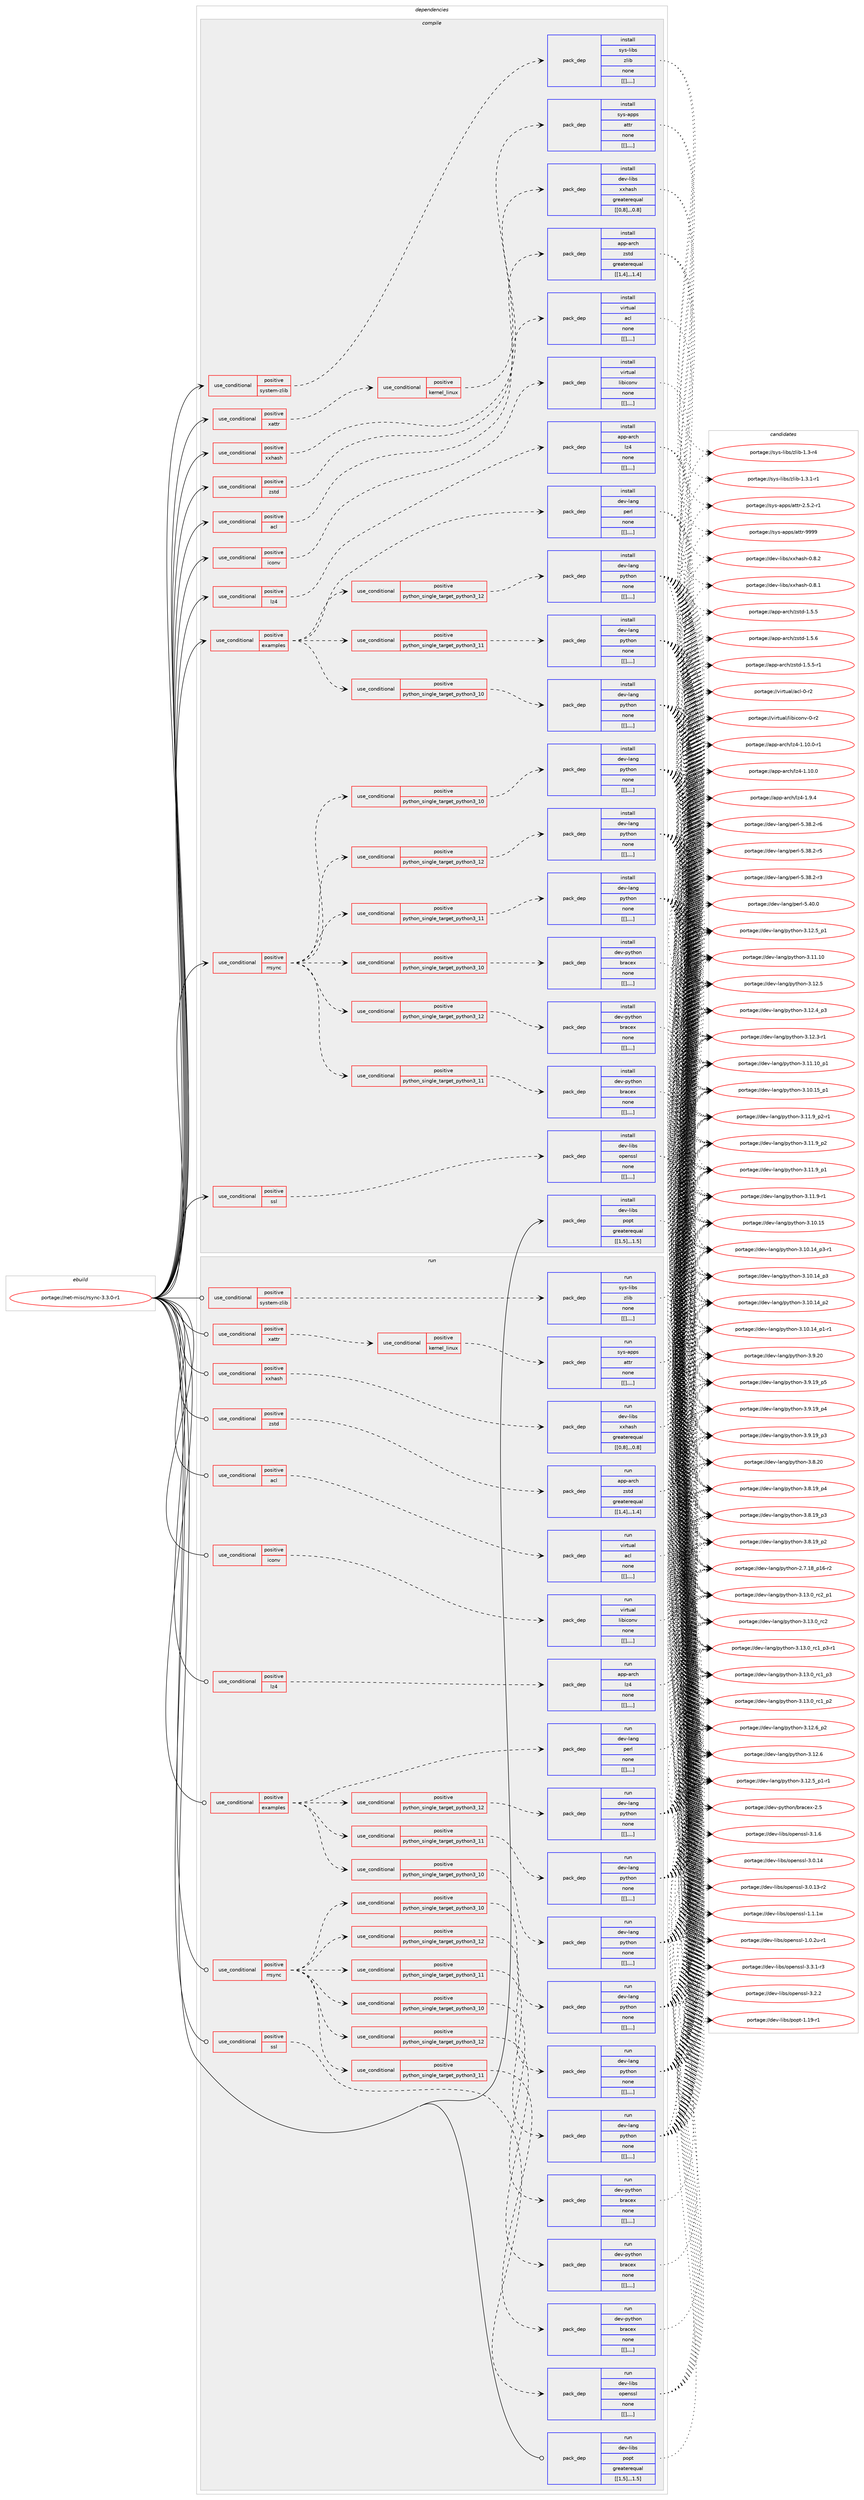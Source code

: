 digraph prolog {

# *************
# Graph options
# *************

newrank=true;
concentrate=true;
compound=true;
graph [rankdir=LR,fontname=Helvetica,fontsize=10,ranksep=1.5];#, ranksep=2.5, nodesep=0.2];
edge  [arrowhead=vee];
node  [fontname=Helvetica,fontsize=10];

# **********
# The ebuild
# **********

subgraph cluster_leftcol {
color=gray;
label=<<i>ebuild</i>>;
id [label="portage://net-misc/rsync-3.3.0-r1", color=red, width=4, href="../net-misc/rsync-3.3.0-r1.svg"];
}

# ****************
# The dependencies
# ****************

subgraph cluster_midcol {
color=gray;
label=<<i>dependencies</i>>;
subgraph cluster_compile {
fillcolor="#eeeeee";
style=filled;
label=<<i>compile</i>>;
subgraph cond4180 {
dependency10932 [label=<<TABLE BORDER="0" CELLBORDER="1" CELLSPACING="0" CELLPADDING="4"><TR><TD ROWSPAN="3" CELLPADDING="10">use_conditional</TD></TR><TR><TD>positive</TD></TR><TR><TD>acl</TD></TR></TABLE>>, shape=none, color=red];
subgraph pack6727 {
dependency10933 [label=<<TABLE BORDER="0" CELLBORDER="1" CELLSPACING="0" CELLPADDING="4" WIDTH="220"><TR><TD ROWSPAN="6" CELLPADDING="30">pack_dep</TD></TR><TR><TD WIDTH="110">install</TD></TR><TR><TD>virtual</TD></TR><TR><TD>acl</TD></TR><TR><TD>none</TD></TR><TR><TD>[[],,,,]</TD></TR></TABLE>>, shape=none, color=blue];
}
dependency10932:e -> dependency10933:w [weight=20,style="dashed",arrowhead="vee"];
}
id:e -> dependency10932:w [weight=20,style="solid",arrowhead="vee"];
subgraph cond4181 {
dependency10934 [label=<<TABLE BORDER="0" CELLBORDER="1" CELLSPACING="0" CELLPADDING="4"><TR><TD ROWSPAN="3" CELLPADDING="10">use_conditional</TD></TR><TR><TD>positive</TD></TR><TR><TD>examples</TD></TR></TABLE>>, shape=none, color=red];
subgraph cond4182 {
dependency10935 [label=<<TABLE BORDER="0" CELLBORDER="1" CELLSPACING="0" CELLPADDING="4"><TR><TD ROWSPAN="3" CELLPADDING="10">use_conditional</TD></TR><TR><TD>positive</TD></TR><TR><TD>python_single_target_python3_10</TD></TR></TABLE>>, shape=none, color=red];
subgraph pack6728 {
dependency10936 [label=<<TABLE BORDER="0" CELLBORDER="1" CELLSPACING="0" CELLPADDING="4" WIDTH="220"><TR><TD ROWSPAN="6" CELLPADDING="30">pack_dep</TD></TR><TR><TD WIDTH="110">install</TD></TR><TR><TD>dev-lang</TD></TR><TR><TD>python</TD></TR><TR><TD>none</TD></TR><TR><TD>[[],,,,]</TD></TR></TABLE>>, shape=none, color=blue];
}
dependency10935:e -> dependency10936:w [weight=20,style="dashed",arrowhead="vee"];
}
dependency10934:e -> dependency10935:w [weight=20,style="dashed",arrowhead="vee"];
subgraph cond4183 {
dependency10937 [label=<<TABLE BORDER="0" CELLBORDER="1" CELLSPACING="0" CELLPADDING="4"><TR><TD ROWSPAN="3" CELLPADDING="10">use_conditional</TD></TR><TR><TD>positive</TD></TR><TR><TD>python_single_target_python3_11</TD></TR></TABLE>>, shape=none, color=red];
subgraph pack6729 {
dependency10938 [label=<<TABLE BORDER="0" CELLBORDER="1" CELLSPACING="0" CELLPADDING="4" WIDTH="220"><TR><TD ROWSPAN="6" CELLPADDING="30">pack_dep</TD></TR><TR><TD WIDTH="110">install</TD></TR><TR><TD>dev-lang</TD></TR><TR><TD>python</TD></TR><TR><TD>none</TD></TR><TR><TD>[[],,,,]</TD></TR></TABLE>>, shape=none, color=blue];
}
dependency10937:e -> dependency10938:w [weight=20,style="dashed",arrowhead="vee"];
}
dependency10934:e -> dependency10937:w [weight=20,style="dashed",arrowhead="vee"];
subgraph cond4184 {
dependency10939 [label=<<TABLE BORDER="0" CELLBORDER="1" CELLSPACING="0" CELLPADDING="4"><TR><TD ROWSPAN="3" CELLPADDING="10">use_conditional</TD></TR><TR><TD>positive</TD></TR><TR><TD>python_single_target_python3_12</TD></TR></TABLE>>, shape=none, color=red];
subgraph pack6730 {
dependency10940 [label=<<TABLE BORDER="0" CELLBORDER="1" CELLSPACING="0" CELLPADDING="4" WIDTH="220"><TR><TD ROWSPAN="6" CELLPADDING="30">pack_dep</TD></TR><TR><TD WIDTH="110">install</TD></TR><TR><TD>dev-lang</TD></TR><TR><TD>python</TD></TR><TR><TD>none</TD></TR><TR><TD>[[],,,,]</TD></TR></TABLE>>, shape=none, color=blue];
}
dependency10939:e -> dependency10940:w [weight=20,style="dashed",arrowhead="vee"];
}
dependency10934:e -> dependency10939:w [weight=20,style="dashed",arrowhead="vee"];
subgraph pack6731 {
dependency10941 [label=<<TABLE BORDER="0" CELLBORDER="1" CELLSPACING="0" CELLPADDING="4" WIDTH="220"><TR><TD ROWSPAN="6" CELLPADDING="30">pack_dep</TD></TR><TR><TD WIDTH="110">install</TD></TR><TR><TD>dev-lang</TD></TR><TR><TD>perl</TD></TR><TR><TD>none</TD></TR><TR><TD>[[],,,,]</TD></TR></TABLE>>, shape=none, color=blue];
}
dependency10934:e -> dependency10941:w [weight=20,style="dashed",arrowhead="vee"];
}
id:e -> dependency10934:w [weight=20,style="solid",arrowhead="vee"];
subgraph cond4185 {
dependency10942 [label=<<TABLE BORDER="0" CELLBORDER="1" CELLSPACING="0" CELLPADDING="4"><TR><TD ROWSPAN="3" CELLPADDING="10">use_conditional</TD></TR><TR><TD>positive</TD></TR><TR><TD>iconv</TD></TR></TABLE>>, shape=none, color=red];
subgraph pack6732 {
dependency10943 [label=<<TABLE BORDER="0" CELLBORDER="1" CELLSPACING="0" CELLPADDING="4" WIDTH="220"><TR><TD ROWSPAN="6" CELLPADDING="30">pack_dep</TD></TR><TR><TD WIDTH="110">install</TD></TR><TR><TD>virtual</TD></TR><TR><TD>libiconv</TD></TR><TR><TD>none</TD></TR><TR><TD>[[],,,,]</TD></TR></TABLE>>, shape=none, color=blue];
}
dependency10942:e -> dependency10943:w [weight=20,style="dashed",arrowhead="vee"];
}
id:e -> dependency10942:w [weight=20,style="solid",arrowhead="vee"];
subgraph cond4186 {
dependency10944 [label=<<TABLE BORDER="0" CELLBORDER="1" CELLSPACING="0" CELLPADDING="4"><TR><TD ROWSPAN="3" CELLPADDING="10">use_conditional</TD></TR><TR><TD>positive</TD></TR><TR><TD>lz4</TD></TR></TABLE>>, shape=none, color=red];
subgraph pack6733 {
dependency10945 [label=<<TABLE BORDER="0" CELLBORDER="1" CELLSPACING="0" CELLPADDING="4" WIDTH="220"><TR><TD ROWSPAN="6" CELLPADDING="30">pack_dep</TD></TR><TR><TD WIDTH="110">install</TD></TR><TR><TD>app-arch</TD></TR><TR><TD>lz4</TD></TR><TR><TD>none</TD></TR><TR><TD>[[],,,,]</TD></TR></TABLE>>, shape=none, color=blue];
}
dependency10944:e -> dependency10945:w [weight=20,style="dashed",arrowhead="vee"];
}
id:e -> dependency10944:w [weight=20,style="solid",arrowhead="vee"];
subgraph cond4187 {
dependency10946 [label=<<TABLE BORDER="0" CELLBORDER="1" CELLSPACING="0" CELLPADDING="4"><TR><TD ROWSPAN="3" CELLPADDING="10">use_conditional</TD></TR><TR><TD>positive</TD></TR><TR><TD>rrsync</TD></TR></TABLE>>, shape=none, color=red];
subgraph cond4188 {
dependency10947 [label=<<TABLE BORDER="0" CELLBORDER="1" CELLSPACING="0" CELLPADDING="4"><TR><TD ROWSPAN="3" CELLPADDING="10">use_conditional</TD></TR><TR><TD>positive</TD></TR><TR><TD>python_single_target_python3_10</TD></TR></TABLE>>, shape=none, color=red];
subgraph pack6734 {
dependency10948 [label=<<TABLE BORDER="0" CELLBORDER="1" CELLSPACING="0" CELLPADDING="4" WIDTH="220"><TR><TD ROWSPAN="6" CELLPADDING="30">pack_dep</TD></TR><TR><TD WIDTH="110">install</TD></TR><TR><TD>dev-lang</TD></TR><TR><TD>python</TD></TR><TR><TD>none</TD></TR><TR><TD>[[],,,,]</TD></TR></TABLE>>, shape=none, color=blue];
}
dependency10947:e -> dependency10948:w [weight=20,style="dashed",arrowhead="vee"];
}
dependency10946:e -> dependency10947:w [weight=20,style="dashed",arrowhead="vee"];
subgraph cond4189 {
dependency10949 [label=<<TABLE BORDER="0" CELLBORDER="1" CELLSPACING="0" CELLPADDING="4"><TR><TD ROWSPAN="3" CELLPADDING="10">use_conditional</TD></TR><TR><TD>positive</TD></TR><TR><TD>python_single_target_python3_11</TD></TR></TABLE>>, shape=none, color=red];
subgraph pack6735 {
dependency10950 [label=<<TABLE BORDER="0" CELLBORDER="1" CELLSPACING="0" CELLPADDING="4" WIDTH="220"><TR><TD ROWSPAN="6" CELLPADDING="30">pack_dep</TD></TR><TR><TD WIDTH="110">install</TD></TR><TR><TD>dev-lang</TD></TR><TR><TD>python</TD></TR><TR><TD>none</TD></TR><TR><TD>[[],,,,]</TD></TR></TABLE>>, shape=none, color=blue];
}
dependency10949:e -> dependency10950:w [weight=20,style="dashed",arrowhead="vee"];
}
dependency10946:e -> dependency10949:w [weight=20,style="dashed",arrowhead="vee"];
subgraph cond4190 {
dependency10951 [label=<<TABLE BORDER="0" CELLBORDER="1" CELLSPACING="0" CELLPADDING="4"><TR><TD ROWSPAN="3" CELLPADDING="10">use_conditional</TD></TR><TR><TD>positive</TD></TR><TR><TD>python_single_target_python3_12</TD></TR></TABLE>>, shape=none, color=red];
subgraph pack6736 {
dependency10952 [label=<<TABLE BORDER="0" CELLBORDER="1" CELLSPACING="0" CELLPADDING="4" WIDTH="220"><TR><TD ROWSPAN="6" CELLPADDING="30">pack_dep</TD></TR><TR><TD WIDTH="110">install</TD></TR><TR><TD>dev-lang</TD></TR><TR><TD>python</TD></TR><TR><TD>none</TD></TR><TR><TD>[[],,,,]</TD></TR></TABLE>>, shape=none, color=blue];
}
dependency10951:e -> dependency10952:w [weight=20,style="dashed",arrowhead="vee"];
}
dependency10946:e -> dependency10951:w [weight=20,style="dashed",arrowhead="vee"];
subgraph cond4191 {
dependency10953 [label=<<TABLE BORDER="0" CELLBORDER="1" CELLSPACING="0" CELLPADDING="4"><TR><TD ROWSPAN="3" CELLPADDING="10">use_conditional</TD></TR><TR><TD>positive</TD></TR><TR><TD>python_single_target_python3_10</TD></TR></TABLE>>, shape=none, color=red];
subgraph pack6737 {
dependency10954 [label=<<TABLE BORDER="0" CELLBORDER="1" CELLSPACING="0" CELLPADDING="4" WIDTH="220"><TR><TD ROWSPAN="6" CELLPADDING="30">pack_dep</TD></TR><TR><TD WIDTH="110">install</TD></TR><TR><TD>dev-python</TD></TR><TR><TD>bracex</TD></TR><TR><TD>none</TD></TR><TR><TD>[[],,,,]</TD></TR></TABLE>>, shape=none, color=blue];
}
dependency10953:e -> dependency10954:w [weight=20,style="dashed",arrowhead="vee"];
}
dependency10946:e -> dependency10953:w [weight=20,style="dashed",arrowhead="vee"];
subgraph cond4192 {
dependency10955 [label=<<TABLE BORDER="0" CELLBORDER="1" CELLSPACING="0" CELLPADDING="4"><TR><TD ROWSPAN="3" CELLPADDING="10">use_conditional</TD></TR><TR><TD>positive</TD></TR><TR><TD>python_single_target_python3_11</TD></TR></TABLE>>, shape=none, color=red];
subgraph pack6738 {
dependency10956 [label=<<TABLE BORDER="0" CELLBORDER="1" CELLSPACING="0" CELLPADDING="4" WIDTH="220"><TR><TD ROWSPAN="6" CELLPADDING="30">pack_dep</TD></TR><TR><TD WIDTH="110">install</TD></TR><TR><TD>dev-python</TD></TR><TR><TD>bracex</TD></TR><TR><TD>none</TD></TR><TR><TD>[[],,,,]</TD></TR></TABLE>>, shape=none, color=blue];
}
dependency10955:e -> dependency10956:w [weight=20,style="dashed",arrowhead="vee"];
}
dependency10946:e -> dependency10955:w [weight=20,style="dashed",arrowhead="vee"];
subgraph cond4193 {
dependency10957 [label=<<TABLE BORDER="0" CELLBORDER="1" CELLSPACING="0" CELLPADDING="4"><TR><TD ROWSPAN="3" CELLPADDING="10">use_conditional</TD></TR><TR><TD>positive</TD></TR><TR><TD>python_single_target_python3_12</TD></TR></TABLE>>, shape=none, color=red];
subgraph pack6739 {
dependency10958 [label=<<TABLE BORDER="0" CELLBORDER="1" CELLSPACING="0" CELLPADDING="4" WIDTH="220"><TR><TD ROWSPAN="6" CELLPADDING="30">pack_dep</TD></TR><TR><TD WIDTH="110">install</TD></TR><TR><TD>dev-python</TD></TR><TR><TD>bracex</TD></TR><TR><TD>none</TD></TR><TR><TD>[[],,,,]</TD></TR></TABLE>>, shape=none, color=blue];
}
dependency10957:e -> dependency10958:w [weight=20,style="dashed",arrowhead="vee"];
}
dependency10946:e -> dependency10957:w [weight=20,style="dashed",arrowhead="vee"];
}
id:e -> dependency10946:w [weight=20,style="solid",arrowhead="vee"];
subgraph cond4194 {
dependency10959 [label=<<TABLE BORDER="0" CELLBORDER="1" CELLSPACING="0" CELLPADDING="4"><TR><TD ROWSPAN="3" CELLPADDING="10">use_conditional</TD></TR><TR><TD>positive</TD></TR><TR><TD>ssl</TD></TR></TABLE>>, shape=none, color=red];
subgraph pack6740 {
dependency10960 [label=<<TABLE BORDER="0" CELLBORDER="1" CELLSPACING="0" CELLPADDING="4" WIDTH="220"><TR><TD ROWSPAN="6" CELLPADDING="30">pack_dep</TD></TR><TR><TD WIDTH="110">install</TD></TR><TR><TD>dev-libs</TD></TR><TR><TD>openssl</TD></TR><TR><TD>none</TD></TR><TR><TD>[[],,,,]</TD></TR></TABLE>>, shape=none, color=blue];
}
dependency10959:e -> dependency10960:w [weight=20,style="dashed",arrowhead="vee"];
}
id:e -> dependency10959:w [weight=20,style="solid",arrowhead="vee"];
subgraph cond4195 {
dependency10961 [label=<<TABLE BORDER="0" CELLBORDER="1" CELLSPACING="0" CELLPADDING="4"><TR><TD ROWSPAN="3" CELLPADDING="10">use_conditional</TD></TR><TR><TD>positive</TD></TR><TR><TD>system-zlib</TD></TR></TABLE>>, shape=none, color=red];
subgraph pack6741 {
dependency10962 [label=<<TABLE BORDER="0" CELLBORDER="1" CELLSPACING="0" CELLPADDING="4" WIDTH="220"><TR><TD ROWSPAN="6" CELLPADDING="30">pack_dep</TD></TR><TR><TD WIDTH="110">install</TD></TR><TR><TD>sys-libs</TD></TR><TR><TD>zlib</TD></TR><TR><TD>none</TD></TR><TR><TD>[[],,,,]</TD></TR></TABLE>>, shape=none, color=blue];
}
dependency10961:e -> dependency10962:w [weight=20,style="dashed",arrowhead="vee"];
}
id:e -> dependency10961:w [weight=20,style="solid",arrowhead="vee"];
subgraph cond4196 {
dependency10963 [label=<<TABLE BORDER="0" CELLBORDER="1" CELLSPACING="0" CELLPADDING="4"><TR><TD ROWSPAN="3" CELLPADDING="10">use_conditional</TD></TR><TR><TD>positive</TD></TR><TR><TD>xattr</TD></TR></TABLE>>, shape=none, color=red];
subgraph cond4197 {
dependency10964 [label=<<TABLE BORDER="0" CELLBORDER="1" CELLSPACING="0" CELLPADDING="4"><TR><TD ROWSPAN="3" CELLPADDING="10">use_conditional</TD></TR><TR><TD>positive</TD></TR><TR><TD>kernel_linux</TD></TR></TABLE>>, shape=none, color=red];
subgraph pack6742 {
dependency10965 [label=<<TABLE BORDER="0" CELLBORDER="1" CELLSPACING="0" CELLPADDING="4" WIDTH="220"><TR><TD ROWSPAN="6" CELLPADDING="30">pack_dep</TD></TR><TR><TD WIDTH="110">install</TD></TR><TR><TD>sys-apps</TD></TR><TR><TD>attr</TD></TR><TR><TD>none</TD></TR><TR><TD>[[],,,,]</TD></TR></TABLE>>, shape=none, color=blue];
}
dependency10964:e -> dependency10965:w [weight=20,style="dashed",arrowhead="vee"];
}
dependency10963:e -> dependency10964:w [weight=20,style="dashed",arrowhead="vee"];
}
id:e -> dependency10963:w [weight=20,style="solid",arrowhead="vee"];
subgraph cond4198 {
dependency10966 [label=<<TABLE BORDER="0" CELLBORDER="1" CELLSPACING="0" CELLPADDING="4"><TR><TD ROWSPAN="3" CELLPADDING="10">use_conditional</TD></TR><TR><TD>positive</TD></TR><TR><TD>xxhash</TD></TR></TABLE>>, shape=none, color=red];
subgraph pack6743 {
dependency10967 [label=<<TABLE BORDER="0" CELLBORDER="1" CELLSPACING="0" CELLPADDING="4" WIDTH="220"><TR><TD ROWSPAN="6" CELLPADDING="30">pack_dep</TD></TR><TR><TD WIDTH="110">install</TD></TR><TR><TD>dev-libs</TD></TR><TR><TD>xxhash</TD></TR><TR><TD>greaterequal</TD></TR><TR><TD>[[0,8],,,0.8]</TD></TR></TABLE>>, shape=none, color=blue];
}
dependency10966:e -> dependency10967:w [weight=20,style="dashed",arrowhead="vee"];
}
id:e -> dependency10966:w [weight=20,style="solid",arrowhead="vee"];
subgraph cond4199 {
dependency10968 [label=<<TABLE BORDER="0" CELLBORDER="1" CELLSPACING="0" CELLPADDING="4"><TR><TD ROWSPAN="3" CELLPADDING="10">use_conditional</TD></TR><TR><TD>positive</TD></TR><TR><TD>zstd</TD></TR></TABLE>>, shape=none, color=red];
subgraph pack6744 {
dependency10969 [label=<<TABLE BORDER="0" CELLBORDER="1" CELLSPACING="0" CELLPADDING="4" WIDTH="220"><TR><TD ROWSPAN="6" CELLPADDING="30">pack_dep</TD></TR><TR><TD WIDTH="110">install</TD></TR><TR><TD>app-arch</TD></TR><TR><TD>zstd</TD></TR><TR><TD>greaterequal</TD></TR><TR><TD>[[1,4],,,1.4]</TD></TR></TABLE>>, shape=none, color=blue];
}
dependency10968:e -> dependency10969:w [weight=20,style="dashed",arrowhead="vee"];
}
id:e -> dependency10968:w [weight=20,style="solid",arrowhead="vee"];
subgraph pack6745 {
dependency10970 [label=<<TABLE BORDER="0" CELLBORDER="1" CELLSPACING="0" CELLPADDING="4" WIDTH="220"><TR><TD ROWSPAN="6" CELLPADDING="30">pack_dep</TD></TR><TR><TD WIDTH="110">install</TD></TR><TR><TD>dev-libs</TD></TR><TR><TD>popt</TD></TR><TR><TD>greaterequal</TD></TR><TR><TD>[[1,5],,,1.5]</TD></TR></TABLE>>, shape=none, color=blue];
}
id:e -> dependency10970:w [weight=20,style="solid",arrowhead="vee"];
}
subgraph cluster_compileandrun {
fillcolor="#eeeeee";
style=filled;
label=<<i>compile and run</i>>;
}
subgraph cluster_run {
fillcolor="#eeeeee";
style=filled;
label=<<i>run</i>>;
subgraph cond4200 {
dependency10971 [label=<<TABLE BORDER="0" CELLBORDER="1" CELLSPACING="0" CELLPADDING="4"><TR><TD ROWSPAN="3" CELLPADDING="10">use_conditional</TD></TR><TR><TD>positive</TD></TR><TR><TD>acl</TD></TR></TABLE>>, shape=none, color=red];
subgraph pack6746 {
dependency10972 [label=<<TABLE BORDER="0" CELLBORDER="1" CELLSPACING="0" CELLPADDING="4" WIDTH="220"><TR><TD ROWSPAN="6" CELLPADDING="30">pack_dep</TD></TR><TR><TD WIDTH="110">run</TD></TR><TR><TD>virtual</TD></TR><TR><TD>acl</TD></TR><TR><TD>none</TD></TR><TR><TD>[[],,,,]</TD></TR></TABLE>>, shape=none, color=blue];
}
dependency10971:e -> dependency10972:w [weight=20,style="dashed",arrowhead="vee"];
}
id:e -> dependency10971:w [weight=20,style="solid",arrowhead="odot"];
subgraph cond4201 {
dependency10973 [label=<<TABLE BORDER="0" CELLBORDER="1" CELLSPACING="0" CELLPADDING="4"><TR><TD ROWSPAN="3" CELLPADDING="10">use_conditional</TD></TR><TR><TD>positive</TD></TR><TR><TD>examples</TD></TR></TABLE>>, shape=none, color=red];
subgraph cond4202 {
dependency10974 [label=<<TABLE BORDER="0" CELLBORDER="1" CELLSPACING="0" CELLPADDING="4"><TR><TD ROWSPAN="3" CELLPADDING="10">use_conditional</TD></TR><TR><TD>positive</TD></TR><TR><TD>python_single_target_python3_10</TD></TR></TABLE>>, shape=none, color=red];
subgraph pack6747 {
dependency10975 [label=<<TABLE BORDER="0" CELLBORDER="1" CELLSPACING="0" CELLPADDING="4" WIDTH="220"><TR><TD ROWSPAN="6" CELLPADDING="30">pack_dep</TD></TR><TR><TD WIDTH="110">run</TD></TR><TR><TD>dev-lang</TD></TR><TR><TD>python</TD></TR><TR><TD>none</TD></TR><TR><TD>[[],,,,]</TD></TR></TABLE>>, shape=none, color=blue];
}
dependency10974:e -> dependency10975:w [weight=20,style="dashed",arrowhead="vee"];
}
dependency10973:e -> dependency10974:w [weight=20,style="dashed",arrowhead="vee"];
subgraph cond4203 {
dependency10976 [label=<<TABLE BORDER="0" CELLBORDER="1" CELLSPACING="0" CELLPADDING="4"><TR><TD ROWSPAN="3" CELLPADDING="10">use_conditional</TD></TR><TR><TD>positive</TD></TR><TR><TD>python_single_target_python3_11</TD></TR></TABLE>>, shape=none, color=red];
subgraph pack6748 {
dependency10977 [label=<<TABLE BORDER="0" CELLBORDER="1" CELLSPACING="0" CELLPADDING="4" WIDTH="220"><TR><TD ROWSPAN="6" CELLPADDING="30">pack_dep</TD></TR><TR><TD WIDTH="110">run</TD></TR><TR><TD>dev-lang</TD></TR><TR><TD>python</TD></TR><TR><TD>none</TD></TR><TR><TD>[[],,,,]</TD></TR></TABLE>>, shape=none, color=blue];
}
dependency10976:e -> dependency10977:w [weight=20,style="dashed",arrowhead="vee"];
}
dependency10973:e -> dependency10976:w [weight=20,style="dashed",arrowhead="vee"];
subgraph cond4204 {
dependency10978 [label=<<TABLE BORDER="0" CELLBORDER="1" CELLSPACING="0" CELLPADDING="4"><TR><TD ROWSPAN="3" CELLPADDING="10">use_conditional</TD></TR><TR><TD>positive</TD></TR><TR><TD>python_single_target_python3_12</TD></TR></TABLE>>, shape=none, color=red];
subgraph pack6749 {
dependency10979 [label=<<TABLE BORDER="0" CELLBORDER="1" CELLSPACING="0" CELLPADDING="4" WIDTH="220"><TR><TD ROWSPAN="6" CELLPADDING="30">pack_dep</TD></TR><TR><TD WIDTH="110">run</TD></TR><TR><TD>dev-lang</TD></TR><TR><TD>python</TD></TR><TR><TD>none</TD></TR><TR><TD>[[],,,,]</TD></TR></TABLE>>, shape=none, color=blue];
}
dependency10978:e -> dependency10979:w [weight=20,style="dashed",arrowhead="vee"];
}
dependency10973:e -> dependency10978:w [weight=20,style="dashed",arrowhead="vee"];
subgraph pack6750 {
dependency10980 [label=<<TABLE BORDER="0" CELLBORDER="1" CELLSPACING="0" CELLPADDING="4" WIDTH="220"><TR><TD ROWSPAN="6" CELLPADDING="30">pack_dep</TD></TR><TR><TD WIDTH="110">run</TD></TR><TR><TD>dev-lang</TD></TR><TR><TD>perl</TD></TR><TR><TD>none</TD></TR><TR><TD>[[],,,,]</TD></TR></TABLE>>, shape=none, color=blue];
}
dependency10973:e -> dependency10980:w [weight=20,style="dashed",arrowhead="vee"];
}
id:e -> dependency10973:w [weight=20,style="solid",arrowhead="odot"];
subgraph cond4205 {
dependency10981 [label=<<TABLE BORDER="0" CELLBORDER="1" CELLSPACING="0" CELLPADDING="4"><TR><TD ROWSPAN="3" CELLPADDING="10">use_conditional</TD></TR><TR><TD>positive</TD></TR><TR><TD>iconv</TD></TR></TABLE>>, shape=none, color=red];
subgraph pack6751 {
dependency10982 [label=<<TABLE BORDER="0" CELLBORDER="1" CELLSPACING="0" CELLPADDING="4" WIDTH="220"><TR><TD ROWSPAN="6" CELLPADDING="30">pack_dep</TD></TR><TR><TD WIDTH="110">run</TD></TR><TR><TD>virtual</TD></TR><TR><TD>libiconv</TD></TR><TR><TD>none</TD></TR><TR><TD>[[],,,,]</TD></TR></TABLE>>, shape=none, color=blue];
}
dependency10981:e -> dependency10982:w [weight=20,style="dashed",arrowhead="vee"];
}
id:e -> dependency10981:w [weight=20,style="solid",arrowhead="odot"];
subgraph cond4206 {
dependency10983 [label=<<TABLE BORDER="0" CELLBORDER="1" CELLSPACING="0" CELLPADDING="4"><TR><TD ROWSPAN="3" CELLPADDING="10">use_conditional</TD></TR><TR><TD>positive</TD></TR><TR><TD>lz4</TD></TR></TABLE>>, shape=none, color=red];
subgraph pack6752 {
dependency10984 [label=<<TABLE BORDER="0" CELLBORDER="1" CELLSPACING="0" CELLPADDING="4" WIDTH="220"><TR><TD ROWSPAN="6" CELLPADDING="30">pack_dep</TD></TR><TR><TD WIDTH="110">run</TD></TR><TR><TD>app-arch</TD></TR><TR><TD>lz4</TD></TR><TR><TD>none</TD></TR><TR><TD>[[],,,,]</TD></TR></TABLE>>, shape=none, color=blue];
}
dependency10983:e -> dependency10984:w [weight=20,style="dashed",arrowhead="vee"];
}
id:e -> dependency10983:w [weight=20,style="solid",arrowhead="odot"];
subgraph cond4207 {
dependency10985 [label=<<TABLE BORDER="0" CELLBORDER="1" CELLSPACING="0" CELLPADDING="4"><TR><TD ROWSPAN="3" CELLPADDING="10">use_conditional</TD></TR><TR><TD>positive</TD></TR><TR><TD>rrsync</TD></TR></TABLE>>, shape=none, color=red];
subgraph cond4208 {
dependency10986 [label=<<TABLE BORDER="0" CELLBORDER="1" CELLSPACING="0" CELLPADDING="4"><TR><TD ROWSPAN="3" CELLPADDING="10">use_conditional</TD></TR><TR><TD>positive</TD></TR><TR><TD>python_single_target_python3_10</TD></TR></TABLE>>, shape=none, color=red];
subgraph pack6753 {
dependency10987 [label=<<TABLE BORDER="0" CELLBORDER="1" CELLSPACING="0" CELLPADDING="4" WIDTH="220"><TR><TD ROWSPAN="6" CELLPADDING="30">pack_dep</TD></TR><TR><TD WIDTH="110">run</TD></TR><TR><TD>dev-lang</TD></TR><TR><TD>python</TD></TR><TR><TD>none</TD></TR><TR><TD>[[],,,,]</TD></TR></TABLE>>, shape=none, color=blue];
}
dependency10986:e -> dependency10987:w [weight=20,style="dashed",arrowhead="vee"];
}
dependency10985:e -> dependency10986:w [weight=20,style="dashed",arrowhead="vee"];
subgraph cond4209 {
dependency10988 [label=<<TABLE BORDER="0" CELLBORDER="1" CELLSPACING="0" CELLPADDING="4"><TR><TD ROWSPAN="3" CELLPADDING="10">use_conditional</TD></TR><TR><TD>positive</TD></TR><TR><TD>python_single_target_python3_11</TD></TR></TABLE>>, shape=none, color=red];
subgraph pack6754 {
dependency10989 [label=<<TABLE BORDER="0" CELLBORDER="1" CELLSPACING="0" CELLPADDING="4" WIDTH="220"><TR><TD ROWSPAN="6" CELLPADDING="30">pack_dep</TD></TR><TR><TD WIDTH="110">run</TD></TR><TR><TD>dev-lang</TD></TR><TR><TD>python</TD></TR><TR><TD>none</TD></TR><TR><TD>[[],,,,]</TD></TR></TABLE>>, shape=none, color=blue];
}
dependency10988:e -> dependency10989:w [weight=20,style="dashed",arrowhead="vee"];
}
dependency10985:e -> dependency10988:w [weight=20,style="dashed",arrowhead="vee"];
subgraph cond4210 {
dependency10990 [label=<<TABLE BORDER="0" CELLBORDER="1" CELLSPACING="0" CELLPADDING="4"><TR><TD ROWSPAN="3" CELLPADDING="10">use_conditional</TD></TR><TR><TD>positive</TD></TR><TR><TD>python_single_target_python3_12</TD></TR></TABLE>>, shape=none, color=red];
subgraph pack6755 {
dependency10991 [label=<<TABLE BORDER="0" CELLBORDER="1" CELLSPACING="0" CELLPADDING="4" WIDTH="220"><TR><TD ROWSPAN="6" CELLPADDING="30">pack_dep</TD></TR><TR><TD WIDTH="110">run</TD></TR><TR><TD>dev-lang</TD></TR><TR><TD>python</TD></TR><TR><TD>none</TD></TR><TR><TD>[[],,,,]</TD></TR></TABLE>>, shape=none, color=blue];
}
dependency10990:e -> dependency10991:w [weight=20,style="dashed",arrowhead="vee"];
}
dependency10985:e -> dependency10990:w [weight=20,style="dashed",arrowhead="vee"];
subgraph cond4211 {
dependency10992 [label=<<TABLE BORDER="0" CELLBORDER="1" CELLSPACING="0" CELLPADDING="4"><TR><TD ROWSPAN="3" CELLPADDING="10">use_conditional</TD></TR><TR><TD>positive</TD></TR><TR><TD>python_single_target_python3_10</TD></TR></TABLE>>, shape=none, color=red];
subgraph pack6756 {
dependency10993 [label=<<TABLE BORDER="0" CELLBORDER="1" CELLSPACING="0" CELLPADDING="4" WIDTH="220"><TR><TD ROWSPAN="6" CELLPADDING="30">pack_dep</TD></TR><TR><TD WIDTH="110">run</TD></TR><TR><TD>dev-python</TD></TR><TR><TD>bracex</TD></TR><TR><TD>none</TD></TR><TR><TD>[[],,,,]</TD></TR></TABLE>>, shape=none, color=blue];
}
dependency10992:e -> dependency10993:w [weight=20,style="dashed",arrowhead="vee"];
}
dependency10985:e -> dependency10992:w [weight=20,style="dashed",arrowhead="vee"];
subgraph cond4212 {
dependency10994 [label=<<TABLE BORDER="0" CELLBORDER="1" CELLSPACING="0" CELLPADDING="4"><TR><TD ROWSPAN="3" CELLPADDING="10">use_conditional</TD></TR><TR><TD>positive</TD></TR><TR><TD>python_single_target_python3_11</TD></TR></TABLE>>, shape=none, color=red];
subgraph pack6757 {
dependency10995 [label=<<TABLE BORDER="0" CELLBORDER="1" CELLSPACING="0" CELLPADDING="4" WIDTH="220"><TR><TD ROWSPAN="6" CELLPADDING="30">pack_dep</TD></TR><TR><TD WIDTH="110">run</TD></TR><TR><TD>dev-python</TD></TR><TR><TD>bracex</TD></TR><TR><TD>none</TD></TR><TR><TD>[[],,,,]</TD></TR></TABLE>>, shape=none, color=blue];
}
dependency10994:e -> dependency10995:w [weight=20,style="dashed",arrowhead="vee"];
}
dependency10985:e -> dependency10994:w [weight=20,style="dashed",arrowhead="vee"];
subgraph cond4213 {
dependency10996 [label=<<TABLE BORDER="0" CELLBORDER="1" CELLSPACING="0" CELLPADDING="4"><TR><TD ROWSPAN="3" CELLPADDING="10">use_conditional</TD></TR><TR><TD>positive</TD></TR><TR><TD>python_single_target_python3_12</TD></TR></TABLE>>, shape=none, color=red];
subgraph pack6758 {
dependency10997 [label=<<TABLE BORDER="0" CELLBORDER="1" CELLSPACING="0" CELLPADDING="4" WIDTH="220"><TR><TD ROWSPAN="6" CELLPADDING="30">pack_dep</TD></TR><TR><TD WIDTH="110">run</TD></TR><TR><TD>dev-python</TD></TR><TR><TD>bracex</TD></TR><TR><TD>none</TD></TR><TR><TD>[[],,,,]</TD></TR></TABLE>>, shape=none, color=blue];
}
dependency10996:e -> dependency10997:w [weight=20,style="dashed",arrowhead="vee"];
}
dependency10985:e -> dependency10996:w [weight=20,style="dashed",arrowhead="vee"];
}
id:e -> dependency10985:w [weight=20,style="solid",arrowhead="odot"];
subgraph cond4214 {
dependency10998 [label=<<TABLE BORDER="0" CELLBORDER="1" CELLSPACING="0" CELLPADDING="4"><TR><TD ROWSPAN="3" CELLPADDING="10">use_conditional</TD></TR><TR><TD>positive</TD></TR><TR><TD>ssl</TD></TR></TABLE>>, shape=none, color=red];
subgraph pack6759 {
dependency10999 [label=<<TABLE BORDER="0" CELLBORDER="1" CELLSPACING="0" CELLPADDING="4" WIDTH="220"><TR><TD ROWSPAN="6" CELLPADDING="30">pack_dep</TD></TR><TR><TD WIDTH="110">run</TD></TR><TR><TD>dev-libs</TD></TR><TR><TD>openssl</TD></TR><TR><TD>none</TD></TR><TR><TD>[[],,,,]</TD></TR></TABLE>>, shape=none, color=blue];
}
dependency10998:e -> dependency10999:w [weight=20,style="dashed",arrowhead="vee"];
}
id:e -> dependency10998:w [weight=20,style="solid",arrowhead="odot"];
subgraph cond4215 {
dependency11000 [label=<<TABLE BORDER="0" CELLBORDER="1" CELLSPACING="0" CELLPADDING="4"><TR><TD ROWSPAN="3" CELLPADDING="10">use_conditional</TD></TR><TR><TD>positive</TD></TR><TR><TD>system-zlib</TD></TR></TABLE>>, shape=none, color=red];
subgraph pack6760 {
dependency11001 [label=<<TABLE BORDER="0" CELLBORDER="1" CELLSPACING="0" CELLPADDING="4" WIDTH="220"><TR><TD ROWSPAN="6" CELLPADDING="30">pack_dep</TD></TR><TR><TD WIDTH="110">run</TD></TR><TR><TD>sys-libs</TD></TR><TR><TD>zlib</TD></TR><TR><TD>none</TD></TR><TR><TD>[[],,,,]</TD></TR></TABLE>>, shape=none, color=blue];
}
dependency11000:e -> dependency11001:w [weight=20,style="dashed",arrowhead="vee"];
}
id:e -> dependency11000:w [weight=20,style="solid",arrowhead="odot"];
subgraph cond4216 {
dependency11002 [label=<<TABLE BORDER="0" CELLBORDER="1" CELLSPACING="0" CELLPADDING="4"><TR><TD ROWSPAN="3" CELLPADDING="10">use_conditional</TD></TR><TR><TD>positive</TD></TR><TR><TD>xattr</TD></TR></TABLE>>, shape=none, color=red];
subgraph cond4217 {
dependency11003 [label=<<TABLE BORDER="0" CELLBORDER="1" CELLSPACING="0" CELLPADDING="4"><TR><TD ROWSPAN="3" CELLPADDING="10">use_conditional</TD></TR><TR><TD>positive</TD></TR><TR><TD>kernel_linux</TD></TR></TABLE>>, shape=none, color=red];
subgraph pack6761 {
dependency11004 [label=<<TABLE BORDER="0" CELLBORDER="1" CELLSPACING="0" CELLPADDING="4" WIDTH="220"><TR><TD ROWSPAN="6" CELLPADDING="30">pack_dep</TD></TR><TR><TD WIDTH="110">run</TD></TR><TR><TD>sys-apps</TD></TR><TR><TD>attr</TD></TR><TR><TD>none</TD></TR><TR><TD>[[],,,,]</TD></TR></TABLE>>, shape=none, color=blue];
}
dependency11003:e -> dependency11004:w [weight=20,style="dashed",arrowhead="vee"];
}
dependency11002:e -> dependency11003:w [weight=20,style="dashed",arrowhead="vee"];
}
id:e -> dependency11002:w [weight=20,style="solid",arrowhead="odot"];
subgraph cond4218 {
dependency11005 [label=<<TABLE BORDER="0" CELLBORDER="1" CELLSPACING="0" CELLPADDING="4"><TR><TD ROWSPAN="3" CELLPADDING="10">use_conditional</TD></TR><TR><TD>positive</TD></TR><TR><TD>xxhash</TD></TR></TABLE>>, shape=none, color=red];
subgraph pack6762 {
dependency11006 [label=<<TABLE BORDER="0" CELLBORDER="1" CELLSPACING="0" CELLPADDING="4" WIDTH="220"><TR><TD ROWSPAN="6" CELLPADDING="30">pack_dep</TD></TR><TR><TD WIDTH="110">run</TD></TR><TR><TD>dev-libs</TD></TR><TR><TD>xxhash</TD></TR><TR><TD>greaterequal</TD></TR><TR><TD>[[0,8],,,0.8]</TD></TR></TABLE>>, shape=none, color=blue];
}
dependency11005:e -> dependency11006:w [weight=20,style="dashed",arrowhead="vee"];
}
id:e -> dependency11005:w [weight=20,style="solid",arrowhead="odot"];
subgraph cond4219 {
dependency11007 [label=<<TABLE BORDER="0" CELLBORDER="1" CELLSPACING="0" CELLPADDING="4"><TR><TD ROWSPAN="3" CELLPADDING="10">use_conditional</TD></TR><TR><TD>positive</TD></TR><TR><TD>zstd</TD></TR></TABLE>>, shape=none, color=red];
subgraph pack6763 {
dependency11008 [label=<<TABLE BORDER="0" CELLBORDER="1" CELLSPACING="0" CELLPADDING="4" WIDTH="220"><TR><TD ROWSPAN="6" CELLPADDING="30">pack_dep</TD></TR><TR><TD WIDTH="110">run</TD></TR><TR><TD>app-arch</TD></TR><TR><TD>zstd</TD></TR><TR><TD>greaterequal</TD></TR><TR><TD>[[1,4],,,1.4]</TD></TR></TABLE>>, shape=none, color=blue];
}
dependency11007:e -> dependency11008:w [weight=20,style="dashed",arrowhead="vee"];
}
id:e -> dependency11007:w [weight=20,style="solid",arrowhead="odot"];
subgraph pack6764 {
dependency11009 [label=<<TABLE BORDER="0" CELLBORDER="1" CELLSPACING="0" CELLPADDING="4" WIDTH="220"><TR><TD ROWSPAN="6" CELLPADDING="30">pack_dep</TD></TR><TR><TD WIDTH="110">run</TD></TR><TR><TD>dev-libs</TD></TR><TR><TD>popt</TD></TR><TR><TD>greaterequal</TD></TR><TR><TD>[[1,5],,,1.5]</TD></TR></TABLE>>, shape=none, color=blue];
}
id:e -> dependency11009:w [weight=20,style="solid",arrowhead="odot"];
}
}

# **************
# The candidates
# **************

subgraph cluster_choices {
rank=same;
color=gray;
label=<<i>candidates</i>>;

subgraph choice6727 {
color=black;
nodesep=1;
choice1181051141161179710847979910845484511450 [label="portage://virtual/acl-0-r2", color=red, width=4,href="../virtual/acl-0-r2.svg"];
dependency10933:e -> choice1181051141161179710847979910845484511450:w [style=dotted,weight="100"];
}
subgraph choice6728 {
color=black;
nodesep=1;
choice100101118451089711010347112121116104111110455146495146489511499509511249 [label="portage://dev-lang/python-3.13.0_rc2_p1", color=red, width=4,href="../dev-lang/python-3.13.0_rc2_p1.svg"];
choice10010111845108971101034711212111610411111045514649514648951149950 [label="portage://dev-lang/python-3.13.0_rc2", color=red, width=4,href="../dev-lang/python-3.13.0_rc2.svg"];
choice1001011184510897110103471121211161041111104551464951464895114994995112514511449 [label="portage://dev-lang/python-3.13.0_rc1_p3-r1", color=red, width=4,href="../dev-lang/python-3.13.0_rc1_p3-r1.svg"];
choice100101118451089711010347112121116104111110455146495146489511499499511251 [label="portage://dev-lang/python-3.13.0_rc1_p3", color=red, width=4,href="../dev-lang/python-3.13.0_rc1_p3.svg"];
choice100101118451089711010347112121116104111110455146495146489511499499511250 [label="portage://dev-lang/python-3.13.0_rc1_p2", color=red, width=4,href="../dev-lang/python-3.13.0_rc1_p2.svg"];
choice100101118451089711010347112121116104111110455146495046549511250 [label="portage://dev-lang/python-3.12.6_p2", color=red, width=4,href="../dev-lang/python-3.12.6_p2.svg"];
choice10010111845108971101034711212111610411111045514649504654 [label="portage://dev-lang/python-3.12.6", color=red, width=4,href="../dev-lang/python-3.12.6.svg"];
choice1001011184510897110103471121211161041111104551464950465395112494511449 [label="portage://dev-lang/python-3.12.5_p1-r1", color=red, width=4,href="../dev-lang/python-3.12.5_p1-r1.svg"];
choice100101118451089711010347112121116104111110455146495046539511249 [label="portage://dev-lang/python-3.12.5_p1", color=red, width=4,href="../dev-lang/python-3.12.5_p1.svg"];
choice10010111845108971101034711212111610411111045514649504653 [label="portage://dev-lang/python-3.12.5", color=red, width=4,href="../dev-lang/python-3.12.5.svg"];
choice100101118451089711010347112121116104111110455146495046529511251 [label="portage://dev-lang/python-3.12.4_p3", color=red, width=4,href="../dev-lang/python-3.12.4_p3.svg"];
choice100101118451089711010347112121116104111110455146495046514511449 [label="portage://dev-lang/python-3.12.3-r1", color=red, width=4,href="../dev-lang/python-3.12.3-r1.svg"];
choice10010111845108971101034711212111610411111045514649494649489511249 [label="portage://dev-lang/python-3.11.10_p1", color=red, width=4,href="../dev-lang/python-3.11.10_p1.svg"];
choice1001011184510897110103471121211161041111104551464949464948 [label="portage://dev-lang/python-3.11.10", color=red, width=4,href="../dev-lang/python-3.11.10.svg"];
choice1001011184510897110103471121211161041111104551464949465795112504511449 [label="portage://dev-lang/python-3.11.9_p2-r1", color=red, width=4,href="../dev-lang/python-3.11.9_p2-r1.svg"];
choice100101118451089711010347112121116104111110455146494946579511250 [label="portage://dev-lang/python-3.11.9_p2", color=red, width=4,href="../dev-lang/python-3.11.9_p2.svg"];
choice100101118451089711010347112121116104111110455146494946579511249 [label="portage://dev-lang/python-3.11.9_p1", color=red, width=4,href="../dev-lang/python-3.11.9_p1.svg"];
choice100101118451089711010347112121116104111110455146494946574511449 [label="portage://dev-lang/python-3.11.9-r1", color=red, width=4,href="../dev-lang/python-3.11.9-r1.svg"];
choice10010111845108971101034711212111610411111045514649484649539511249 [label="portage://dev-lang/python-3.10.15_p1", color=red, width=4,href="../dev-lang/python-3.10.15_p1.svg"];
choice1001011184510897110103471121211161041111104551464948464953 [label="portage://dev-lang/python-3.10.15", color=red, width=4,href="../dev-lang/python-3.10.15.svg"];
choice100101118451089711010347112121116104111110455146494846495295112514511449 [label="portage://dev-lang/python-3.10.14_p3-r1", color=red, width=4,href="../dev-lang/python-3.10.14_p3-r1.svg"];
choice10010111845108971101034711212111610411111045514649484649529511251 [label="portage://dev-lang/python-3.10.14_p3", color=red, width=4,href="../dev-lang/python-3.10.14_p3.svg"];
choice10010111845108971101034711212111610411111045514649484649529511250 [label="portage://dev-lang/python-3.10.14_p2", color=red, width=4,href="../dev-lang/python-3.10.14_p2.svg"];
choice100101118451089711010347112121116104111110455146494846495295112494511449 [label="portage://dev-lang/python-3.10.14_p1-r1", color=red, width=4,href="../dev-lang/python-3.10.14_p1-r1.svg"];
choice10010111845108971101034711212111610411111045514657465048 [label="portage://dev-lang/python-3.9.20", color=red, width=4,href="../dev-lang/python-3.9.20.svg"];
choice100101118451089711010347112121116104111110455146574649579511253 [label="portage://dev-lang/python-3.9.19_p5", color=red, width=4,href="../dev-lang/python-3.9.19_p5.svg"];
choice100101118451089711010347112121116104111110455146574649579511252 [label="portage://dev-lang/python-3.9.19_p4", color=red, width=4,href="../dev-lang/python-3.9.19_p4.svg"];
choice100101118451089711010347112121116104111110455146574649579511251 [label="portage://dev-lang/python-3.9.19_p3", color=red, width=4,href="../dev-lang/python-3.9.19_p3.svg"];
choice10010111845108971101034711212111610411111045514656465048 [label="portage://dev-lang/python-3.8.20", color=red, width=4,href="../dev-lang/python-3.8.20.svg"];
choice100101118451089711010347112121116104111110455146564649579511252 [label="portage://dev-lang/python-3.8.19_p4", color=red, width=4,href="../dev-lang/python-3.8.19_p4.svg"];
choice100101118451089711010347112121116104111110455146564649579511251 [label="portage://dev-lang/python-3.8.19_p3", color=red, width=4,href="../dev-lang/python-3.8.19_p3.svg"];
choice100101118451089711010347112121116104111110455146564649579511250 [label="portage://dev-lang/python-3.8.19_p2", color=red, width=4,href="../dev-lang/python-3.8.19_p2.svg"];
choice100101118451089711010347112121116104111110455046554649569511249544511450 [label="portage://dev-lang/python-2.7.18_p16-r2", color=red, width=4,href="../dev-lang/python-2.7.18_p16-r2.svg"];
dependency10936:e -> choice100101118451089711010347112121116104111110455146495146489511499509511249:w [style=dotted,weight="100"];
dependency10936:e -> choice10010111845108971101034711212111610411111045514649514648951149950:w [style=dotted,weight="100"];
dependency10936:e -> choice1001011184510897110103471121211161041111104551464951464895114994995112514511449:w [style=dotted,weight="100"];
dependency10936:e -> choice100101118451089711010347112121116104111110455146495146489511499499511251:w [style=dotted,weight="100"];
dependency10936:e -> choice100101118451089711010347112121116104111110455146495146489511499499511250:w [style=dotted,weight="100"];
dependency10936:e -> choice100101118451089711010347112121116104111110455146495046549511250:w [style=dotted,weight="100"];
dependency10936:e -> choice10010111845108971101034711212111610411111045514649504654:w [style=dotted,weight="100"];
dependency10936:e -> choice1001011184510897110103471121211161041111104551464950465395112494511449:w [style=dotted,weight="100"];
dependency10936:e -> choice100101118451089711010347112121116104111110455146495046539511249:w [style=dotted,weight="100"];
dependency10936:e -> choice10010111845108971101034711212111610411111045514649504653:w [style=dotted,weight="100"];
dependency10936:e -> choice100101118451089711010347112121116104111110455146495046529511251:w [style=dotted,weight="100"];
dependency10936:e -> choice100101118451089711010347112121116104111110455146495046514511449:w [style=dotted,weight="100"];
dependency10936:e -> choice10010111845108971101034711212111610411111045514649494649489511249:w [style=dotted,weight="100"];
dependency10936:e -> choice1001011184510897110103471121211161041111104551464949464948:w [style=dotted,weight="100"];
dependency10936:e -> choice1001011184510897110103471121211161041111104551464949465795112504511449:w [style=dotted,weight="100"];
dependency10936:e -> choice100101118451089711010347112121116104111110455146494946579511250:w [style=dotted,weight="100"];
dependency10936:e -> choice100101118451089711010347112121116104111110455146494946579511249:w [style=dotted,weight="100"];
dependency10936:e -> choice100101118451089711010347112121116104111110455146494946574511449:w [style=dotted,weight="100"];
dependency10936:e -> choice10010111845108971101034711212111610411111045514649484649539511249:w [style=dotted,weight="100"];
dependency10936:e -> choice1001011184510897110103471121211161041111104551464948464953:w [style=dotted,weight="100"];
dependency10936:e -> choice100101118451089711010347112121116104111110455146494846495295112514511449:w [style=dotted,weight="100"];
dependency10936:e -> choice10010111845108971101034711212111610411111045514649484649529511251:w [style=dotted,weight="100"];
dependency10936:e -> choice10010111845108971101034711212111610411111045514649484649529511250:w [style=dotted,weight="100"];
dependency10936:e -> choice100101118451089711010347112121116104111110455146494846495295112494511449:w [style=dotted,weight="100"];
dependency10936:e -> choice10010111845108971101034711212111610411111045514657465048:w [style=dotted,weight="100"];
dependency10936:e -> choice100101118451089711010347112121116104111110455146574649579511253:w [style=dotted,weight="100"];
dependency10936:e -> choice100101118451089711010347112121116104111110455146574649579511252:w [style=dotted,weight="100"];
dependency10936:e -> choice100101118451089711010347112121116104111110455146574649579511251:w [style=dotted,weight="100"];
dependency10936:e -> choice10010111845108971101034711212111610411111045514656465048:w [style=dotted,weight="100"];
dependency10936:e -> choice100101118451089711010347112121116104111110455146564649579511252:w [style=dotted,weight="100"];
dependency10936:e -> choice100101118451089711010347112121116104111110455146564649579511251:w [style=dotted,weight="100"];
dependency10936:e -> choice100101118451089711010347112121116104111110455146564649579511250:w [style=dotted,weight="100"];
dependency10936:e -> choice100101118451089711010347112121116104111110455046554649569511249544511450:w [style=dotted,weight="100"];
}
subgraph choice6729 {
color=black;
nodesep=1;
choice100101118451089711010347112121116104111110455146495146489511499509511249 [label="portage://dev-lang/python-3.13.0_rc2_p1", color=red, width=4,href="../dev-lang/python-3.13.0_rc2_p1.svg"];
choice10010111845108971101034711212111610411111045514649514648951149950 [label="portage://dev-lang/python-3.13.0_rc2", color=red, width=4,href="../dev-lang/python-3.13.0_rc2.svg"];
choice1001011184510897110103471121211161041111104551464951464895114994995112514511449 [label="portage://dev-lang/python-3.13.0_rc1_p3-r1", color=red, width=4,href="../dev-lang/python-3.13.0_rc1_p3-r1.svg"];
choice100101118451089711010347112121116104111110455146495146489511499499511251 [label="portage://dev-lang/python-3.13.0_rc1_p3", color=red, width=4,href="../dev-lang/python-3.13.0_rc1_p3.svg"];
choice100101118451089711010347112121116104111110455146495146489511499499511250 [label="portage://dev-lang/python-3.13.0_rc1_p2", color=red, width=4,href="../dev-lang/python-3.13.0_rc1_p2.svg"];
choice100101118451089711010347112121116104111110455146495046549511250 [label="portage://dev-lang/python-3.12.6_p2", color=red, width=4,href="../dev-lang/python-3.12.6_p2.svg"];
choice10010111845108971101034711212111610411111045514649504654 [label="portage://dev-lang/python-3.12.6", color=red, width=4,href="../dev-lang/python-3.12.6.svg"];
choice1001011184510897110103471121211161041111104551464950465395112494511449 [label="portage://dev-lang/python-3.12.5_p1-r1", color=red, width=4,href="../dev-lang/python-3.12.5_p1-r1.svg"];
choice100101118451089711010347112121116104111110455146495046539511249 [label="portage://dev-lang/python-3.12.5_p1", color=red, width=4,href="../dev-lang/python-3.12.5_p1.svg"];
choice10010111845108971101034711212111610411111045514649504653 [label="portage://dev-lang/python-3.12.5", color=red, width=4,href="../dev-lang/python-3.12.5.svg"];
choice100101118451089711010347112121116104111110455146495046529511251 [label="portage://dev-lang/python-3.12.4_p3", color=red, width=4,href="../dev-lang/python-3.12.4_p3.svg"];
choice100101118451089711010347112121116104111110455146495046514511449 [label="portage://dev-lang/python-3.12.3-r1", color=red, width=4,href="../dev-lang/python-3.12.3-r1.svg"];
choice10010111845108971101034711212111610411111045514649494649489511249 [label="portage://dev-lang/python-3.11.10_p1", color=red, width=4,href="../dev-lang/python-3.11.10_p1.svg"];
choice1001011184510897110103471121211161041111104551464949464948 [label="portage://dev-lang/python-3.11.10", color=red, width=4,href="../dev-lang/python-3.11.10.svg"];
choice1001011184510897110103471121211161041111104551464949465795112504511449 [label="portage://dev-lang/python-3.11.9_p2-r1", color=red, width=4,href="../dev-lang/python-3.11.9_p2-r1.svg"];
choice100101118451089711010347112121116104111110455146494946579511250 [label="portage://dev-lang/python-3.11.9_p2", color=red, width=4,href="../dev-lang/python-3.11.9_p2.svg"];
choice100101118451089711010347112121116104111110455146494946579511249 [label="portage://dev-lang/python-3.11.9_p1", color=red, width=4,href="../dev-lang/python-3.11.9_p1.svg"];
choice100101118451089711010347112121116104111110455146494946574511449 [label="portage://dev-lang/python-3.11.9-r1", color=red, width=4,href="../dev-lang/python-3.11.9-r1.svg"];
choice10010111845108971101034711212111610411111045514649484649539511249 [label="portage://dev-lang/python-3.10.15_p1", color=red, width=4,href="../dev-lang/python-3.10.15_p1.svg"];
choice1001011184510897110103471121211161041111104551464948464953 [label="portage://dev-lang/python-3.10.15", color=red, width=4,href="../dev-lang/python-3.10.15.svg"];
choice100101118451089711010347112121116104111110455146494846495295112514511449 [label="portage://dev-lang/python-3.10.14_p3-r1", color=red, width=4,href="../dev-lang/python-3.10.14_p3-r1.svg"];
choice10010111845108971101034711212111610411111045514649484649529511251 [label="portage://dev-lang/python-3.10.14_p3", color=red, width=4,href="../dev-lang/python-3.10.14_p3.svg"];
choice10010111845108971101034711212111610411111045514649484649529511250 [label="portage://dev-lang/python-3.10.14_p2", color=red, width=4,href="../dev-lang/python-3.10.14_p2.svg"];
choice100101118451089711010347112121116104111110455146494846495295112494511449 [label="portage://dev-lang/python-3.10.14_p1-r1", color=red, width=4,href="../dev-lang/python-3.10.14_p1-r1.svg"];
choice10010111845108971101034711212111610411111045514657465048 [label="portage://dev-lang/python-3.9.20", color=red, width=4,href="../dev-lang/python-3.9.20.svg"];
choice100101118451089711010347112121116104111110455146574649579511253 [label="portage://dev-lang/python-3.9.19_p5", color=red, width=4,href="../dev-lang/python-3.9.19_p5.svg"];
choice100101118451089711010347112121116104111110455146574649579511252 [label="portage://dev-lang/python-3.9.19_p4", color=red, width=4,href="../dev-lang/python-3.9.19_p4.svg"];
choice100101118451089711010347112121116104111110455146574649579511251 [label="portage://dev-lang/python-3.9.19_p3", color=red, width=4,href="../dev-lang/python-3.9.19_p3.svg"];
choice10010111845108971101034711212111610411111045514656465048 [label="portage://dev-lang/python-3.8.20", color=red, width=4,href="../dev-lang/python-3.8.20.svg"];
choice100101118451089711010347112121116104111110455146564649579511252 [label="portage://dev-lang/python-3.8.19_p4", color=red, width=4,href="../dev-lang/python-3.8.19_p4.svg"];
choice100101118451089711010347112121116104111110455146564649579511251 [label="portage://dev-lang/python-3.8.19_p3", color=red, width=4,href="../dev-lang/python-3.8.19_p3.svg"];
choice100101118451089711010347112121116104111110455146564649579511250 [label="portage://dev-lang/python-3.8.19_p2", color=red, width=4,href="../dev-lang/python-3.8.19_p2.svg"];
choice100101118451089711010347112121116104111110455046554649569511249544511450 [label="portage://dev-lang/python-2.7.18_p16-r2", color=red, width=4,href="../dev-lang/python-2.7.18_p16-r2.svg"];
dependency10938:e -> choice100101118451089711010347112121116104111110455146495146489511499509511249:w [style=dotted,weight="100"];
dependency10938:e -> choice10010111845108971101034711212111610411111045514649514648951149950:w [style=dotted,weight="100"];
dependency10938:e -> choice1001011184510897110103471121211161041111104551464951464895114994995112514511449:w [style=dotted,weight="100"];
dependency10938:e -> choice100101118451089711010347112121116104111110455146495146489511499499511251:w [style=dotted,weight="100"];
dependency10938:e -> choice100101118451089711010347112121116104111110455146495146489511499499511250:w [style=dotted,weight="100"];
dependency10938:e -> choice100101118451089711010347112121116104111110455146495046549511250:w [style=dotted,weight="100"];
dependency10938:e -> choice10010111845108971101034711212111610411111045514649504654:w [style=dotted,weight="100"];
dependency10938:e -> choice1001011184510897110103471121211161041111104551464950465395112494511449:w [style=dotted,weight="100"];
dependency10938:e -> choice100101118451089711010347112121116104111110455146495046539511249:w [style=dotted,weight="100"];
dependency10938:e -> choice10010111845108971101034711212111610411111045514649504653:w [style=dotted,weight="100"];
dependency10938:e -> choice100101118451089711010347112121116104111110455146495046529511251:w [style=dotted,weight="100"];
dependency10938:e -> choice100101118451089711010347112121116104111110455146495046514511449:w [style=dotted,weight="100"];
dependency10938:e -> choice10010111845108971101034711212111610411111045514649494649489511249:w [style=dotted,weight="100"];
dependency10938:e -> choice1001011184510897110103471121211161041111104551464949464948:w [style=dotted,weight="100"];
dependency10938:e -> choice1001011184510897110103471121211161041111104551464949465795112504511449:w [style=dotted,weight="100"];
dependency10938:e -> choice100101118451089711010347112121116104111110455146494946579511250:w [style=dotted,weight="100"];
dependency10938:e -> choice100101118451089711010347112121116104111110455146494946579511249:w [style=dotted,weight="100"];
dependency10938:e -> choice100101118451089711010347112121116104111110455146494946574511449:w [style=dotted,weight="100"];
dependency10938:e -> choice10010111845108971101034711212111610411111045514649484649539511249:w [style=dotted,weight="100"];
dependency10938:e -> choice1001011184510897110103471121211161041111104551464948464953:w [style=dotted,weight="100"];
dependency10938:e -> choice100101118451089711010347112121116104111110455146494846495295112514511449:w [style=dotted,weight="100"];
dependency10938:e -> choice10010111845108971101034711212111610411111045514649484649529511251:w [style=dotted,weight="100"];
dependency10938:e -> choice10010111845108971101034711212111610411111045514649484649529511250:w [style=dotted,weight="100"];
dependency10938:e -> choice100101118451089711010347112121116104111110455146494846495295112494511449:w [style=dotted,weight="100"];
dependency10938:e -> choice10010111845108971101034711212111610411111045514657465048:w [style=dotted,weight="100"];
dependency10938:e -> choice100101118451089711010347112121116104111110455146574649579511253:w [style=dotted,weight="100"];
dependency10938:e -> choice100101118451089711010347112121116104111110455146574649579511252:w [style=dotted,weight="100"];
dependency10938:e -> choice100101118451089711010347112121116104111110455146574649579511251:w [style=dotted,weight="100"];
dependency10938:e -> choice10010111845108971101034711212111610411111045514656465048:w [style=dotted,weight="100"];
dependency10938:e -> choice100101118451089711010347112121116104111110455146564649579511252:w [style=dotted,weight="100"];
dependency10938:e -> choice100101118451089711010347112121116104111110455146564649579511251:w [style=dotted,weight="100"];
dependency10938:e -> choice100101118451089711010347112121116104111110455146564649579511250:w [style=dotted,weight="100"];
dependency10938:e -> choice100101118451089711010347112121116104111110455046554649569511249544511450:w [style=dotted,weight="100"];
}
subgraph choice6730 {
color=black;
nodesep=1;
choice100101118451089711010347112121116104111110455146495146489511499509511249 [label="portage://dev-lang/python-3.13.0_rc2_p1", color=red, width=4,href="../dev-lang/python-3.13.0_rc2_p1.svg"];
choice10010111845108971101034711212111610411111045514649514648951149950 [label="portage://dev-lang/python-3.13.0_rc2", color=red, width=4,href="../dev-lang/python-3.13.0_rc2.svg"];
choice1001011184510897110103471121211161041111104551464951464895114994995112514511449 [label="portage://dev-lang/python-3.13.0_rc1_p3-r1", color=red, width=4,href="../dev-lang/python-3.13.0_rc1_p3-r1.svg"];
choice100101118451089711010347112121116104111110455146495146489511499499511251 [label="portage://dev-lang/python-3.13.0_rc1_p3", color=red, width=4,href="../dev-lang/python-3.13.0_rc1_p3.svg"];
choice100101118451089711010347112121116104111110455146495146489511499499511250 [label="portage://dev-lang/python-3.13.0_rc1_p2", color=red, width=4,href="../dev-lang/python-3.13.0_rc1_p2.svg"];
choice100101118451089711010347112121116104111110455146495046549511250 [label="portage://dev-lang/python-3.12.6_p2", color=red, width=4,href="../dev-lang/python-3.12.6_p2.svg"];
choice10010111845108971101034711212111610411111045514649504654 [label="portage://dev-lang/python-3.12.6", color=red, width=4,href="../dev-lang/python-3.12.6.svg"];
choice1001011184510897110103471121211161041111104551464950465395112494511449 [label="portage://dev-lang/python-3.12.5_p1-r1", color=red, width=4,href="../dev-lang/python-3.12.5_p1-r1.svg"];
choice100101118451089711010347112121116104111110455146495046539511249 [label="portage://dev-lang/python-3.12.5_p1", color=red, width=4,href="../dev-lang/python-3.12.5_p1.svg"];
choice10010111845108971101034711212111610411111045514649504653 [label="portage://dev-lang/python-3.12.5", color=red, width=4,href="../dev-lang/python-3.12.5.svg"];
choice100101118451089711010347112121116104111110455146495046529511251 [label="portage://dev-lang/python-3.12.4_p3", color=red, width=4,href="../dev-lang/python-3.12.4_p3.svg"];
choice100101118451089711010347112121116104111110455146495046514511449 [label="portage://dev-lang/python-3.12.3-r1", color=red, width=4,href="../dev-lang/python-3.12.3-r1.svg"];
choice10010111845108971101034711212111610411111045514649494649489511249 [label="portage://dev-lang/python-3.11.10_p1", color=red, width=4,href="../dev-lang/python-3.11.10_p1.svg"];
choice1001011184510897110103471121211161041111104551464949464948 [label="portage://dev-lang/python-3.11.10", color=red, width=4,href="../dev-lang/python-3.11.10.svg"];
choice1001011184510897110103471121211161041111104551464949465795112504511449 [label="portage://dev-lang/python-3.11.9_p2-r1", color=red, width=4,href="../dev-lang/python-3.11.9_p2-r1.svg"];
choice100101118451089711010347112121116104111110455146494946579511250 [label="portage://dev-lang/python-3.11.9_p2", color=red, width=4,href="../dev-lang/python-3.11.9_p2.svg"];
choice100101118451089711010347112121116104111110455146494946579511249 [label="portage://dev-lang/python-3.11.9_p1", color=red, width=4,href="../dev-lang/python-3.11.9_p1.svg"];
choice100101118451089711010347112121116104111110455146494946574511449 [label="portage://dev-lang/python-3.11.9-r1", color=red, width=4,href="../dev-lang/python-3.11.9-r1.svg"];
choice10010111845108971101034711212111610411111045514649484649539511249 [label="portage://dev-lang/python-3.10.15_p1", color=red, width=4,href="../dev-lang/python-3.10.15_p1.svg"];
choice1001011184510897110103471121211161041111104551464948464953 [label="portage://dev-lang/python-3.10.15", color=red, width=4,href="../dev-lang/python-3.10.15.svg"];
choice100101118451089711010347112121116104111110455146494846495295112514511449 [label="portage://dev-lang/python-3.10.14_p3-r1", color=red, width=4,href="../dev-lang/python-3.10.14_p3-r1.svg"];
choice10010111845108971101034711212111610411111045514649484649529511251 [label="portage://dev-lang/python-3.10.14_p3", color=red, width=4,href="../dev-lang/python-3.10.14_p3.svg"];
choice10010111845108971101034711212111610411111045514649484649529511250 [label="portage://dev-lang/python-3.10.14_p2", color=red, width=4,href="../dev-lang/python-3.10.14_p2.svg"];
choice100101118451089711010347112121116104111110455146494846495295112494511449 [label="portage://dev-lang/python-3.10.14_p1-r1", color=red, width=4,href="../dev-lang/python-3.10.14_p1-r1.svg"];
choice10010111845108971101034711212111610411111045514657465048 [label="portage://dev-lang/python-3.9.20", color=red, width=4,href="../dev-lang/python-3.9.20.svg"];
choice100101118451089711010347112121116104111110455146574649579511253 [label="portage://dev-lang/python-3.9.19_p5", color=red, width=4,href="../dev-lang/python-3.9.19_p5.svg"];
choice100101118451089711010347112121116104111110455146574649579511252 [label="portage://dev-lang/python-3.9.19_p4", color=red, width=4,href="../dev-lang/python-3.9.19_p4.svg"];
choice100101118451089711010347112121116104111110455146574649579511251 [label="portage://dev-lang/python-3.9.19_p3", color=red, width=4,href="../dev-lang/python-3.9.19_p3.svg"];
choice10010111845108971101034711212111610411111045514656465048 [label="portage://dev-lang/python-3.8.20", color=red, width=4,href="../dev-lang/python-3.8.20.svg"];
choice100101118451089711010347112121116104111110455146564649579511252 [label="portage://dev-lang/python-3.8.19_p4", color=red, width=4,href="../dev-lang/python-3.8.19_p4.svg"];
choice100101118451089711010347112121116104111110455146564649579511251 [label="portage://dev-lang/python-3.8.19_p3", color=red, width=4,href="../dev-lang/python-3.8.19_p3.svg"];
choice100101118451089711010347112121116104111110455146564649579511250 [label="portage://dev-lang/python-3.8.19_p2", color=red, width=4,href="../dev-lang/python-3.8.19_p2.svg"];
choice100101118451089711010347112121116104111110455046554649569511249544511450 [label="portage://dev-lang/python-2.7.18_p16-r2", color=red, width=4,href="../dev-lang/python-2.7.18_p16-r2.svg"];
dependency10940:e -> choice100101118451089711010347112121116104111110455146495146489511499509511249:w [style=dotted,weight="100"];
dependency10940:e -> choice10010111845108971101034711212111610411111045514649514648951149950:w [style=dotted,weight="100"];
dependency10940:e -> choice1001011184510897110103471121211161041111104551464951464895114994995112514511449:w [style=dotted,weight="100"];
dependency10940:e -> choice100101118451089711010347112121116104111110455146495146489511499499511251:w [style=dotted,weight="100"];
dependency10940:e -> choice100101118451089711010347112121116104111110455146495146489511499499511250:w [style=dotted,weight="100"];
dependency10940:e -> choice100101118451089711010347112121116104111110455146495046549511250:w [style=dotted,weight="100"];
dependency10940:e -> choice10010111845108971101034711212111610411111045514649504654:w [style=dotted,weight="100"];
dependency10940:e -> choice1001011184510897110103471121211161041111104551464950465395112494511449:w [style=dotted,weight="100"];
dependency10940:e -> choice100101118451089711010347112121116104111110455146495046539511249:w [style=dotted,weight="100"];
dependency10940:e -> choice10010111845108971101034711212111610411111045514649504653:w [style=dotted,weight="100"];
dependency10940:e -> choice100101118451089711010347112121116104111110455146495046529511251:w [style=dotted,weight="100"];
dependency10940:e -> choice100101118451089711010347112121116104111110455146495046514511449:w [style=dotted,weight="100"];
dependency10940:e -> choice10010111845108971101034711212111610411111045514649494649489511249:w [style=dotted,weight="100"];
dependency10940:e -> choice1001011184510897110103471121211161041111104551464949464948:w [style=dotted,weight="100"];
dependency10940:e -> choice1001011184510897110103471121211161041111104551464949465795112504511449:w [style=dotted,weight="100"];
dependency10940:e -> choice100101118451089711010347112121116104111110455146494946579511250:w [style=dotted,weight="100"];
dependency10940:e -> choice100101118451089711010347112121116104111110455146494946579511249:w [style=dotted,weight="100"];
dependency10940:e -> choice100101118451089711010347112121116104111110455146494946574511449:w [style=dotted,weight="100"];
dependency10940:e -> choice10010111845108971101034711212111610411111045514649484649539511249:w [style=dotted,weight="100"];
dependency10940:e -> choice1001011184510897110103471121211161041111104551464948464953:w [style=dotted,weight="100"];
dependency10940:e -> choice100101118451089711010347112121116104111110455146494846495295112514511449:w [style=dotted,weight="100"];
dependency10940:e -> choice10010111845108971101034711212111610411111045514649484649529511251:w [style=dotted,weight="100"];
dependency10940:e -> choice10010111845108971101034711212111610411111045514649484649529511250:w [style=dotted,weight="100"];
dependency10940:e -> choice100101118451089711010347112121116104111110455146494846495295112494511449:w [style=dotted,weight="100"];
dependency10940:e -> choice10010111845108971101034711212111610411111045514657465048:w [style=dotted,weight="100"];
dependency10940:e -> choice100101118451089711010347112121116104111110455146574649579511253:w [style=dotted,weight="100"];
dependency10940:e -> choice100101118451089711010347112121116104111110455146574649579511252:w [style=dotted,weight="100"];
dependency10940:e -> choice100101118451089711010347112121116104111110455146574649579511251:w [style=dotted,weight="100"];
dependency10940:e -> choice10010111845108971101034711212111610411111045514656465048:w [style=dotted,weight="100"];
dependency10940:e -> choice100101118451089711010347112121116104111110455146564649579511252:w [style=dotted,weight="100"];
dependency10940:e -> choice100101118451089711010347112121116104111110455146564649579511251:w [style=dotted,weight="100"];
dependency10940:e -> choice100101118451089711010347112121116104111110455146564649579511250:w [style=dotted,weight="100"];
dependency10940:e -> choice100101118451089711010347112121116104111110455046554649569511249544511450:w [style=dotted,weight="100"];
}
subgraph choice6731 {
color=black;
nodesep=1;
choice10010111845108971101034711210111410845534652484648 [label="portage://dev-lang/perl-5.40.0", color=red, width=4,href="../dev-lang/perl-5.40.0.svg"];
choice100101118451089711010347112101114108455346515646504511454 [label="portage://dev-lang/perl-5.38.2-r6", color=red, width=4,href="../dev-lang/perl-5.38.2-r6.svg"];
choice100101118451089711010347112101114108455346515646504511453 [label="portage://dev-lang/perl-5.38.2-r5", color=red, width=4,href="../dev-lang/perl-5.38.2-r5.svg"];
choice100101118451089711010347112101114108455346515646504511451 [label="portage://dev-lang/perl-5.38.2-r3", color=red, width=4,href="../dev-lang/perl-5.38.2-r3.svg"];
dependency10941:e -> choice10010111845108971101034711210111410845534652484648:w [style=dotted,weight="100"];
dependency10941:e -> choice100101118451089711010347112101114108455346515646504511454:w [style=dotted,weight="100"];
dependency10941:e -> choice100101118451089711010347112101114108455346515646504511453:w [style=dotted,weight="100"];
dependency10941:e -> choice100101118451089711010347112101114108455346515646504511451:w [style=dotted,weight="100"];
}
subgraph choice6732 {
color=black;
nodesep=1;
choice1181051141161179710847108105981059911111011845484511450 [label="portage://virtual/libiconv-0-r2", color=red, width=4,href="../virtual/libiconv-0-r2.svg"];
dependency10943:e -> choice1181051141161179710847108105981059911111011845484511450:w [style=dotted,weight="100"];
}
subgraph choice6733 {
color=black;
nodesep=1;
choice971121124597114991044710812252454946494846484511449 [label="portage://app-arch/lz4-1.10.0-r1", color=red, width=4,href="../app-arch/lz4-1.10.0-r1.svg"];
choice97112112459711499104471081225245494649484648 [label="portage://app-arch/lz4-1.10.0", color=red, width=4,href="../app-arch/lz4-1.10.0.svg"];
choice971121124597114991044710812252454946574652 [label="portage://app-arch/lz4-1.9.4", color=red, width=4,href="../app-arch/lz4-1.9.4.svg"];
dependency10945:e -> choice971121124597114991044710812252454946494846484511449:w [style=dotted,weight="100"];
dependency10945:e -> choice97112112459711499104471081225245494649484648:w [style=dotted,weight="100"];
dependency10945:e -> choice971121124597114991044710812252454946574652:w [style=dotted,weight="100"];
}
subgraph choice6734 {
color=black;
nodesep=1;
choice100101118451089711010347112121116104111110455146495146489511499509511249 [label="portage://dev-lang/python-3.13.0_rc2_p1", color=red, width=4,href="../dev-lang/python-3.13.0_rc2_p1.svg"];
choice10010111845108971101034711212111610411111045514649514648951149950 [label="portage://dev-lang/python-3.13.0_rc2", color=red, width=4,href="../dev-lang/python-3.13.0_rc2.svg"];
choice1001011184510897110103471121211161041111104551464951464895114994995112514511449 [label="portage://dev-lang/python-3.13.0_rc1_p3-r1", color=red, width=4,href="../dev-lang/python-3.13.0_rc1_p3-r1.svg"];
choice100101118451089711010347112121116104111110455146495146489511499499511251 [label="portage://dev-lang/python-3.13.0_rc1_p3", color=red, width=4,href="../dev-lang/python-3.13.0_rc1_p3.svg"];
choice100101118451089711010347112121116104111110455146495146489511499499511250 [label="portage://dev-lang/python-3.13.0_rc1_p2", color=red, width=4,href="../dev-lang/python-3.13.0_rc1_p2.svg"];
choice100101118451089711010347112121116104111110455146495046549511250 [label="portage://dev-lang/python-3.12.6_p2", color=red, width=4,href="../dev-lang/python-3.12.6_p2.svg"];
choice10010111845108971101034711212111610411111045514649504654 [label="portage://dev-lang/python-3.12.6", color=red, width=4,href="../dev-lang/python-3.12.6.svg"];
choice1001011184510897110103471121211161041111104551464950465395112494511449 [label="portage://dev-lang/python-3.12.5_p1-r1", color=red, width=4,href="../dev-lang/python-3.12.5_p1-r1.svg"];
choice100101118451089711010347112121116104111110455146495046539511249 [label="portage://dev-lang/python-3.12.5_p1", color=red, width=4,href="../dev-lang/python-3.12.5_p1.svg"];
choice10010111845108971101034711212111610411111045514649504653 [label="portage://dev-lang/python-3.12.5", color=red, width=4,href="../dev-lang/python-3.12.5.svg"];
choice100101118451089711010347112121116104111110455146495046529511251 [label="portage://dev-lang/python-3.12.4_p3", color=red, width=4,href="../dev-lang/python-3.12.4_p3.svg"];
choice100101118451089711010347112121116104111110455146495046514511449 [label="portage://dev-lang/python-3.12.3-r1", color=red, width=4,href="../dev-lang/python-3.12.3-r1.svg"];
choice10010111845108971101034711212111610411111045514649494649489511249 [label="portage://dev-lang/python-3.11.10_p1", color=red, width=4,href="../dev-lang/python-3.11.10_p1.svg"];
choice1001011184510897110103471121211161041111104551464949464948 [label="portage://dev-lang/python-3.11.10", color=red, width=4,href="../dev-lang/python-3.11.10.svg"];
choice1001011184510897110103471121211161041111104551464949465795112504511449 [label="portage://dev-lang/python-3.11.9_p2-r1", color=red, width=4,href="../dev-lang/python-3.11.9_p2-r1.svg"];
choice100101118451089711010347112121116104111110455146494946579511250 [label="portage://dev-lang/python-3.11.9_p2", color=red, width=4,href="../dev-lang/python-3.11.9_p2.svg"];
choice100101118451089711010347112121116104111110455146494946579511249 [label="portage://dev-lang/python-3.11.9_p1", color=red, width=4,href="../dev-lang/python-3.11.9_p1.svg"];
choice100101118451089711010347112121116104111110455146494946574511449 [label="portage://dev-lang/python-3.11.9-r1", color=red, width=4,href="../dev-lang/python-3.11.9-r1.svg"];
choice10010111845108971101034711212111610411111045514649484649539511249 [label="portage://dev-lang/python-3.10.15_p1", color=red, width=4,href="../dev-lang/python-3.10.15_p1.svg"];
choice1001011184510897110103471121211161041111104551464948464953 [label="portage://dev-lang/python-3.10.15", color=red, width=4,href="../dev-lang/python-3.10.15.svg"];
choice100101118451089711010347112121116104111110455146494846495295112514511449 [label="portage://dev-lang/python-3.10.14_p3-r1", color=red, width=4,href="../dev-lang/python-3.10.14_p3-r1.svg"];
choice10010111845108971101034711212111610411111045514649484649529511251 [label="portage://dev-lang/python-3.10.14_p3", color=red, width=4,href="../dev-lang/python-3.10.14_p3.svg"];
choice10010111845108971101034711212111610411111045514649484649529511250 [label="portage://dev-lang/python-3.10.14_p2", color=red, width=4,href="../dev-lang/python-3.10.14_p2.svg"];
choice100101118451089711010347112121116104111110455146494846495295112494511449 [label="portage://dev-lang/python-3.10.14_p1-r1", color=red, width=4,href="../dev-lang/python-3.10.14_p1-r1.svg"];
choice10010111845108971101034711212111610411111045514657465048 [label="portage://dev-lang/python-3.9.20", color=red, width=4,href="../dev-lang/python-3.9.20.svg"];
choice100101118451089711010347112121116104111110455146574649579511253 [label="portage://dev-lang/python-3.9.19_p5", color=red, width=4,href="../dev-lang/python-3.9.19_p5.svg"];
choice100101118451089711010347112121116104111110455146574649579511252 [label="portage://dev-lang/python-3.9.19_p4", color=red, width=4,href="../dev-lang/python-3.9.19_p4.svg"];
choice100101118451089711010347112121116104111110455146574649579511251 [label="portage://dev-lang/python-3.9.19_p3", color=red, width=4,href="../dev-lang/python-3.9.19_p3.svg"];
choice10010111845108971101034711212111610411111045514656465048 [label="portage://dev-lang/python-3.8.20", color=red, width=4,href="../dev-lang/python-3.8.20.svg"];
choice100101118451089711010347112121116104111110455146564649579511252 [label="portage://dev-lang/python-3.8.19_p4", color=red, width=4,href="../dev-lang/python-3.8.19_p4.svg"];
choice100101118451089711010347112121116104111110455146564649579511251 [label="portage://dev-lang/python-3.8.19_p3", color=red, width=4,href="../dev-lang/python-3.8.19_p3.svg"];
choice100101118451089711010347112121116104111110455146564649579511250 [label="portage://dev-lang/python-3.8.19_p2", color=red, width=4,href="../dev-lang/python-3.8.19_p2.svg"];
choice100101118451089711010347112121116104111110455046554649569511249544511450 [label="portage://dev-lang/python-2.7.18_p16-r2", color=red, width=4,href="../dev-lang/python-2.7.18_p16-r2.svg"];
dependency10948:e -> choice100101118451089711010347112121116104111110455146495146489511499509511249:w [style=dotted,weight="100"];
dependency10948:e -> choice10010111845108971101034711212111610411111045514649514648951149950:w [style=dotted,weight="100"];
dependency10948:e -> choice1001011184510897110103471121211161041111104551464951464895114994995112514511449:w [style=dotted,weight="100"];
dependency10948:e -> choice100101118451089711010347112121116104111110455146495146489511499499511251:w [style=dotted,weight="100"];
dependency10948:e -> choice100101118451089711010347112121116104111110455146495146489511499499511250:w [style=dotted,weight="100"];
dependency10948:e -> choice100101118451089711010347112121116104111110455146495046549511250:w [style=dotted,weight="100"];
dependency10948:e -> choice10010111845108971101034711212111610411111045514649504654:w [style=dotted,weight="100"];
dependency10948:e -> choice1001011184510897110103471121211161041111104551464950465395112494511449:w [style=dotted,weight="100"];
dependency10948:e -> choice100101118451089711010347112121116104111110455146495046539511249:w [style=dotted,weight="100"];
dependency10948:e -> choice10010111845108971101034711212111610411111045514649504653:w [style=dotted,weight="100"];
dependency10948:e -> choice100101118451089711010347112121116104111110455146495046529511251:w [style=dotted,weight="100"];
dependency10948:e -> choice100101118451089711010347112121116104111110455146495046514511449:w [style=dotted,weight="100"];
dependency10948:e -> choice10010111845108971101034711212111610411111045514649494649489511249:w [style=dotted,weight="100"];
dependency10948:e -> choice1001011184510897110103471121211161041111104551464949464948:w [style=dotted,weight="100"];
dependency10948:e -> choice1001011184510897110103471121211161041111104551464949465795112504511449:w [style=dotted,weight="100"];
dependency10948:e -> choice100101118451089711010347112121116104111110455146494946579511250:w [style=dotted,weight="100"];
dependency10948:e -> choice100101118451089711010347112121116104111110455146494946579511249:w [style=dotted,weight="100"];
dependency10948:e -> choice100101118451089711010347112121116104111110455146494946574511449:w [style=dotted,weight="100"];
dependency10948:e -> choice10010111845108971101034711212111610411111045514649484649539511249:w [style=dotted,weight="100"];
dependency10948:e -> choice1001011184510897110103471121211161041111104551464948464953:w [style=dotted,weight="100"];
dependency10948:e -> choice100101118451089711010347112121116104111110455146494846495295112514511449:w [style=dotted,weight="100"];
dependency10948:e -> choice10010111845108971101034711212111610411111045514649484649529511251:w [style=dotted,weight="100"];
dependency10948:e -> choice10010111845108971101034711212111610411111045514649484649529511250:w [style=dotted,weight="100"];
dependency10948:e -> choice100101118451089711010347112121116104111110455146494846495295112494511449:w [style=dotted,weight="100"];
dependency10948:e -> choice10010111845108971101034711212111610411111045514657465048:w [style=dotted,weight="100"];
dependency10948:e -> choice100101118451089711010347112121116104111110455146574649579511253:w [style=dotted,weight="100"];
dependency10948:e -> choice100101118451089711010347112121116104111110455146574649579511252:w [style=dotted,weight="100"];
dependency10948:e -> choice100101118451089711010347112121116104111110455146574649579511251:w [style=dotted,weight="100"];
dependency10948:e -> choice10010111845108971101034711212111610411111045514656465048:w [style=dotted,weight="100"];
dependency10948:e -> choice100101118451089711010347112121116104111110455146564649579511252:w [style=dotted,weight="100"];
dependency10948:e -> choice100101118451089711010347112121116104111110455146564649579511251:w [style=dotted,weight="100"];
dependency10948:e -> choice100101118451089711010347112121116104111110455146564649579511250:w [style=dotted,weight="100"];
dependency10948:e -> choice100101118451089711010347112121116104111110455046554649569511249544511450:w [style=dotted,weight="100"];
}
subgraph choice6735 {
color=black;
nodesep=1;
choice100101118451089711010347112121116104111110455146495146489511499509511249 [label="portage://dev-lang/python-3.13.0_rc2_p1", color=red, width=4,href="../dev-lang/python-3.13.0_rc2_p1.svg"];
choice10010111845108971101034711212111610411111045514649514648951149950 [label="portage://dev-lang/python-3.13.0_rc2", color=red, width=4,href="../dev-lang/python-3.13.0_rc2.svg"];
choice1001011184510897110103471121211161041111104551464951464895114994995112514511449 [label="portage://dev-lang/python-3.13.0_rc1_p3-r1", color=red, width=4,href="../dev-lang/python-3.13.0_rc1_p3-r1.svg"];
choice100101118451089711010347112121116104111110455146495146489511499499511251 [label="portage://dev-lang/python-3.13.0_rc1_p3", color=red, width=4,href="../dev-lang/python-3.13.0_rc1_p3.svg"];
choice100101118451089711010347112121116104111110455146495146489511499499511250 [label="portage://dev-lang/python-3.13.0_rc1_p2", color=red, width=4,href="../dev-lang/python-3.13.0_rc1_p2.svg"];
choice100101118451089711010347112121116104111110455146495046549511250 [label="portage://dev-lang/python-3.12.6_p2", color=red, width=4,href="../dev-lang/python-3.12.6_p2.svg"];
choice10010111845108971101034711212111610411111045514649504654 [label="portage://dev-lang/python-3.12.6", color=red, width=4,href="../dev-lang/python-3.12.6.svg"];
choice1001011184510897110103471121211161041111104551464950465395112494511449 [label="portage://dev-lang/python-3.12.5_p1-r1", color=red, width=4,href="../dev-lang/python-3.12.5_p1-r1.svg"];
choice100101118451089711010347112121116104111110455146495046539511249 [label="portage://dev-lang/python-3.12.5_p1", color=red, width=4,href="../dev-lang/python-3.12.5_p1.svg"];
choice10010111845108971101034711212111610411111045514649504653 [label="portage://dev-lang/python-3.12.5", color=red, width=4,href="../dev-lang/python-3.12.5.svg"];
choice100101118451089711010347112121116104111110455146495046529511251 [label="portage://dev-lang/python-3.12.4_p3", color=red, width=4,href="../dev-lang/python-3.12.4_p3.svg"];
choice100101118451089711010347112121116104111110455146495046514511449 [label="portage://dev-lang/python-3.12.3-r1", color=red, width=4,href="../dev-lang/python-3.12.3-r1.svg"];
choice10010111845108971101034711212111610411111045514649494649489511249 [label="portage://dev-lang/python-3.11.10_p1", color=red, width=4,href="../dev-lang/python-3.11.10_p1.svg"];
choice1001011184510897110103471121211161041111104551464949464948 [label="portage://dev-lang/python-3.11.10", color=red, width=4,href="../dev-lang/python-3.11.10.svg"];
choice1001011184510897110103471121211161041111104551464949465795112504511449 [label="portage://dev-lang/python-3.11.9_p2-r1", color=red, width=4,href="../dev-lang/python-3.11.9_p2-r1.svg"];
choice100101118451089711010347112121116104111110455146494946579511250 [label="portage://dev-lang/python-3.11.9_p2", color=red, width=4,href="../dev-lang/python-3.11.9_p2.svg"];
choice100101118451089711010347112121116104111110455146494946579511249 [label="portage://dev-lang/python-3.11.9_p1", color=red, width=4,href="../dev-lang/python-3.11.9_p1.svg"];
choice100101118451089711010347112121116104111110455146494946574511449 [label="portage://dev-lang/python-3.11.9-r1", color=red, width=4,href="../dev-lang/python-3.11.9-r1.svg"];
choice10010111845108971101034711212111610411111045514649484649539511249 [label="portage://dev-lang/python-3.10.15_p1", color=red, width=4,href="../dev-lang/python-3.10.15_p1.svg"];
choice1001011184510897110103471121211161041111104551464948464953 [label="portage://dev-lang/python-3.10.15", color=red, width=4,href="../dev-lang/python-3.10.15.svg"];
choice100101118451089711010347112121116104111110455146494846495295112514511449 [label="portage://dev-lang/python-3.10.14_p3-r1", color=red, width=4,href="../dev-lang/python-3.10.14_p3-r1.svg"];
choice10010111845108971101034711212111610411111045514649484649529511251 [label="portage://dev-lang/python-3.10.14_p3", color=red, width=4,href="../dev-lang/python-3.10.14_p3.svg"];
choice10010111845108971101034711212111610411111045514649484649529511250 [label="portage://dev-lang/python-3.10.14_p2", color=red, width=4,href="../dev-lang/python-3.10.14_p2.svg"];
choice100101118451089711010347112121116104111110455146494846495295112494511449 [label="portage://dev-lang/python-3.10.14_p1-r1", color=red, width=4,href="../dev-lang/python-3.10.14_p1-r1.svg"];
choice10010111845108971101034711212111610411111045514657465048 [label="portage://dev-lang/python-3.9.20", color=red, width=4,href="../dev-lang/python-3.9.20.svg"];
choice100101118451089711010347112121116104111110455146574649579511253 [label="portage://dev-lang/python-3.9.19_p5", color=red, width=4,href="../dev-lang/python-3.9.19_p5.svg"];
choice100101118451089711010347112121116104111110455146574649579511252 [label="portage://dev-lang/python-3.9.19_p4", color=red, width=4,href="../dev-lang/python-3.9.19_p4.svg"];
choice100101118451089711010347112121116104111110455146574649579511251 [label="portage://dev-lang/python-3.9.19_p3", color=red, width=4,href="../dev-lang/python-3.9.19_p3.svg"];
choice10010111845108971101034711212111610411111045514656465048 [label="portage://dev-lang/python-3.8.20", color=red, width=4,href="../dev-lang/python-3.8.20.svg"];
choice100101118451089711010347112121116104111110455146564649579511252 [label="portage://dev-lang/python-3.8.19_p4", color=red, width=4,href="../dev-lang/python-3.8.19_p4.svg"];
choice100101118451089711010347112121116104111110455146564649579511251 [label="portage://dev-lang/python-3.8.19_p3", color=red, width=4,href="../dev-lang/python-3.8.19_p3.svg"];
choice100101118451089711010347112121116104111110455146564649579511250 [label="portage://dev-lang/python-3.8.19_p2", color=red, width=4,href="../dev-lang/python-3.8.19_p2.svg"];
choice100101118451089711010347112121116104111110455046554649569511249544511450 [label="portage://dev-lang/python-2.7.18_p16-r2", color=red, width=4,href="../dev-lang/python-2.7.18_p16-r2.svg"];
dependency10950:e -> choice100101118451089711010347112121116104111110455146495146489511499509511249:w [style=dotted,weight="100"];
dependency10950:e -> choice10010111845108971101034711212111610411111045514649514648951149950:w [style=dotted,weight="100"];
dependency10950:e -> choice1001011184510897110103471121211161041111104551464951464895114994995112514511449:w [style=dotted,weight="100"];
dependency10950:e -> choice100101118451089711010347112121116104111110455146495146489511499499511251:w [style=dotted,weight="100"];
dependency10950:e -> choice100101118451089711010347112121116104111110455146495146489511499499511250:w [style=dotted,weight="100"];
dependency10950:e -> choice100101118451089711010347112121116104111110455146495046549511250:w [style=dotted,weight="100"];
dependency10950:e -> choice10010111845108971101034711212111610411111045514649504654:w [style=dotted,weight="100"];
dependency10950:e -> choice1001011184510897110103471121211161041111104551464950465395112494511449:w [style=dotted,weight="100"];
dependency10950:e -> choice100101118451089711010347112121116104111110455146495046539511249:w [style=dotted,weight="100"];
dependency10950:e -> choice10010111845108971101034711212111610411111045514649504653:w [style=dotted,weight="100"];
dependency10950:e -> choice100101118451089711010347112121116104111110455146495046529511251:w [style=dotted,weight="100"];
dependency10950:e -> choice100101118451089711010347112121116104111110455146495046514511449:w [style=dotted,weight="100"];
dependency10950:e -> choice10010111845108971101034711212111610411111045514649494649489511249:w [style=dotted,weight="100"];
dependency10950:e -> choice1001011184510897110103471121211161041111104551464949464948:w [style=dotted,weight="100"];
dependency10950:e -> choice1001011184510897110103471121211161041111104551464949465795112504511449:w [style=dotted,weight="100"];
dependency10950:e -> choice100101118451089711010347112121116104111110455146494946579511250:w [style=dotted,weight="100"];
dependency10950:e -> choice100101118451089711010347112121116104111110455146494946579511249:w [style=dotted,weight="100"];
dependency10950:e -> choice100101118451089711010347112121116104111110455146494946574511449:w [style=dotted,weight="100"];
dependency10950:e -> choice10010111845108971101034711212111610411111045514649484649539511249:w [style=dotted,weight="100"];
dependency10950:e -> choice1001011184510897110103471121211161041111104551464948464953:w [style=dotted,weight="100"];
dependency10950:e -> choice100101118451089711010347112121116104111110455146494846495295112514511449:w [style=dotted,weight="100"];
dependency10950:e -> choice10010111845108971101034711212111610411111045514649484649529511251:w [style=dotted,weight="100"];
dependency10950:e -> choice10010111845108971101034711212111610411111045514649484649529511250:w [style=dotted,weight="100"];
dependency10950:e -> choice100101118451089711010347112121116104111110455146494846495295112494511449:w [style=dotted,weight="100"];
dependency10950:e -> choice10010111845108971101034711212111610411111045514657465048:w [style=dotted,weight="100"];
dependency10950:e -> choice100101118451089711010347112121116104111110455146574649579511253:w [style=dotted,weight="100"];
dependency10950:e -> choice100101118451089711010347112121116104111110455146574649579511252:w [style=dotted,weight="100"];
dependency10950:e -> choice100101118451089711010347112121116104111110455146574649579511251:w [style=dotted,weight="100"];
dependency10950:e -> choice10010111845108971101034711212111610411111045514656465048:w [style=dotted,weight="100"];
dependency10950:e -> choice100101118451089711010347112121116104111110455146564649579511252:w [style=dotted,weight="100"];
dependency10950:e -> choice100101118451089711010347112121116104111110455146564649579511251:w [style=dotted,weight="100"];
dependency10950:e -> choice100101118451089711010347112121116104111110455146564649579511250:w [style=dotted,weight="100"];
dependency10950:e -> choice100101118451089711010347112121116104111110455046554649569511249544511450:w [style=dotted,weight="100"];
}
subgraph choice6736 {
color=black;
nodesep=1;
choice100101118451089711010347112121116104111110455146495146489511499509511249 [label="portage://dev-lang/python-3.13.0_rc2_p1", color=red, width=4,href="../dev-lang/python-3.13.0_rc2_p1.svg"];
choice10010111845108971101034711212111610411111045514649514648951149950 [label="portage://dev-lang/python-3.13.0_rc2", color=red, width=4,href="../dev-lang/python-3.13.0_rc2.svg"];
choice1001011184510897110103471121211161041111104551464951464895114994995112514511449 [label="portage://dev-lang/python-3.13.0_rc1_p3-r1", color=red, width=4,href="../dev-lang/python-3.13.0_rc1_p3-r1.svg"];
choice100101118451089711010347112121116104111110455146495146489511499499511251 [label="portage://dev-lang/python-3.13.0_rc1_p3", color=red, width=4,href="../dev-lang/python-3.13.0_rc1_p3.svg"];
choice100101118451089711010347112121116104111110455146495146489511499499511250 [label="portage://dev-lang/python-3.13.0_rc1_p2", color=red, width=4,href="../dev-lang/python-3.13.0_rc1_p2.svg"];
choice100101118451089711010347112121116104111110455146495046549511250 [label="portage://dev-lang/python-3.12.6_p2", color=red, width=4,href="../dev-lang/python-3.12.6_p2.svg"];
choice10010111845108971101034711212111610411111045514649504654 [label="portage://dev-lang/python-3.12.6", color=red, width=4,href="../dev-lang/python-3.12.6.svg"];
choice1001011184510897110103471121211161041111104551464950465395112494511449 [label="portage://dev-lang/python-3.12.5_p1-r1", color=red, width=4,href="../dev-lang/python-3.12.5_p1-r1.svg"];
choice100101118451089711010347112121116104111110455146495046539511249 [label="portage://dev-lang/python-3.12.5_p1", color=red, width=4,href="../dev-lang/python-3.12.5_p1.svg"];
choice10010111845108971101034711212111610411111045514649504653 [label="portage://dev-lang/python-3.12.5", color=red, width=4,href="../dev-lang/python-3.12.5.svg"];
choice100101118451089711010347112121116104111110455146495046529511251 [label="portage://dev-lang/python-3.12.4_p3", color=red, width=4,href="../dev-lang/python-3.12.4_p3.svg"];
choice100101118451089711010347112121116104111110455146495046514511449 [label="portage://dev-lang/python-3.12.3-r1", color=red, width=4,href="../dev-lang/python-3.12.3-r1.svg"];
choice10010111845108971101034711212111610411111045514649494649489511249 [label="portage://dev-lang/python-3.11.10_p1", color=red, width=4,href="../dev-lang/python-3.11.10_p1.svg"];
choice1001011184510897110103471121211161041111104551464949464948 [label="portage://dev-lang/python-3.11.10", color=red, width=4,href="../dev-lang/python-3.11.10.svg"];
choice1001011184510897110103471121211161041111104551464949465795112504511449 [label="portage://dev-lang/python-3.11.9_p2-r1", color=red, width=4,href="../dev-lang/python-3.11.9_p2-r1.svg"];
choice100101118451089711010347112121116104111110455146494946579511250 [label="portage://dev-lang/python-3.11.9_p2", color=red, width=4,href="../dev-lang/python-3.11.9_p2.svg"];
choice100101118451089711010347112121116104111110455146494946579511249 [label="portage://dev-lang/python-3.11.9_p1", color=red, width=4,href="../dev-lang/python-3.11.9_p1.svg"];
choice100101118451089711010347112121116104111110455146494946574511449 [label="portage://dev-lang/python-3.11.9-r1", color=red, width=4,href="../dev-lang/python-3.11.9-r1.svg"];
choice10010111845108971101034711212111610411111045514649484649539511249 [label="portage://dev-lang/python-3.10.15_p1", color=red, width=4,href="../dev-lang/python-3.10.15_p1.svg"];
choice1001011184510897110103471121211161041111104551464948464953 [label="portage://dev-lang/python-3.10.15", color=red, width=4,href="../dev-lang/python-3.10.15.svg"];
choice100101118451089711010347112121116104111110455146494846495295112514511449 [label="portage://dev-lang/python-3.10.14_p3-r1", color=red, width=4,href="../dev-lang/python-3.10.14_p3-r1.svg"];
choice10010111845108971101034711212111610411111045514649484649529511251 [label="portage://dev-lang/python-3.10.14_p3", color=red, width=4,href="../dev-lang/python-3.10.14_p3.svg"];
choice10010111845108971101034711212111610411111045514649484649529511250 [label="portage://dev-lang/python-3.10.14_p2", color=red, width=4,href="../dev-lang/python-3.10.14_p2.svg"];
choice100101118451089711010347112121116104111110455146494846495295112494511449 [label="portage://dev-lang/python-3.10.14_p1-r1", color=red, width=4,href="../dev-lang/python-3.10.14_p1-r1.svg"];
choice10010111845108971101034711212111610411111045514657465048 [label="portage://dev-lang/python-3.9.20", color=red, width=4,href="../dev-lang/python-3.9.20.svg"];
choice100101118451089711010347112121116104111110455146574649579511253 [label="portage://dev-lang/python-3.9.19_p5", color=red, width=4,href="../dev-lang/python-3.9.19_p5.svg"];
choice100101118451089711010347112121116104111110455146574649579511252 [label="portage://dev-lang/python-3.9.19_p4", color=red, width=4,href="../dev-lang/python-3.9.19_p4.svg"];
choice100101118451089711010347112121116104111110455146574649579511251 [label="portage://dev-lang/python-3.9.19_p3", color=red, width=4,href="../dev-lang/python-3.9.19_p3.svg"];
choice10010111845108971101034711212111610411111045514656465048 [label="portage://dev-lang/python-3.8.20", color=red, width=4,href="../dev-lang/python-3.8.20.svg"];
choice100101118451089711010347112121116104111110455146564649579511252 [label="portage://dev-lang/python-3.8.19_p4", color=red, width=4,href="../dev-lang/python-3.8.19_p4.svg"];
choice100101118451089711010347112121116104111110455146564649579511251 [label="portage://dev-lang/python-3.8.19_p3", color=red, width=4,href="../dev-lang/python-3.8.19_p3.svg"];
choice100101118451089711010347112121116104111110455146564649579511250 [label="portage://dev-lang/python-3.8.19_p2", color=red, width=4,href="../dev-lang/python-3.8.19_p2.svg"];
choice100101118451089711010347112121116104111110455046554649569511249544511450 [label="portage://dev-lang/python-2.7.18_p16-r2", color=red, width=4,href="../dev-lang/python-2.7.18_p16-r2.svg"];
dependency10952:e -> choice100101118451089711010347112121116104111110455146495146489511499509511249:w [style=dotted,weight="100"];
dependency10952:e -> choice10010111845108971101034711212111610411111045514649514648951149950:w [style=dotted,weight="100"];
dependency10952:e -> choice1001011184510897110103471121211161041111104551464951464895114994995112514511449:w [style=dotted,weight="100"];
dependency10952:e -> choice100101118451089711010347112121116104111110455146495146489511499499511251:w [style=dotted,weight="100"];
dependency10952:e -> choice100101118451089711010347112121116104111110455146495146489511499499511250:w [style=dotted,weight="100"];
dependency10952:e -> choice100101118451089711010347112121116104111110455146495046549511250:w [style=dotted,weight="100"];
dependency10952:e -> choice10010111845108971101034711212111610411111045514649504654:w [style=dotted,weight="100"];
dependency10952:e -> choice1001011184510897110103471121211161041111104551464950465395112494511449:w [style=dotted,weight="100"];
dependency10952:e -> choice100101118451089711010347112121116104111110455146495046539511249:w [style=dotted,weight="100"];
dependency10952:e -> choice10010111845108971101034711212111610411111045514649504653:w [style=dotted,weight="100"];
dependency10952:e -> choice100101118451089711010347112121116104111110455146495046529511251:w [style=dotted,weight="100"];
dependency10952:e -> choice100101118451089711010347112121116104111110455146495046514511449:w [style=dotted,weight="100"];
dependency10952:e -> choice10010111845108971101034711212111610411111045514649494649489511249:w [style=dotted,weight="100"];
dependency10952:e -> choice1001011184510897110103471121211161041111104551464949464948:w [style=dotted,weight="100"];
dependency10952:e -> choice1001011184510897110103471121211161041111104551464949465795112504511449:w [style=dotted,weight="100"];
dependency10952:e -> choice100101118451089711010347112121116104111110455146494946579511250:w [style=dotted,weight="100"];
dependency10952:e -> choice100101118451089711010347112121116104111110455146494946579511249:w [style=dotted,weight="100"];
dependency10952:e -> choice100101118451089711010347112121116104111110455146494946574511449:w [style=dotted,weight="100"];
dependency10952:e -> choice10010111845108971101034711212111610411111045514649484649539511249:w [style=dotted,weight="100"];
dependency10952:e -> choice1001011184510897110103471121211161041111104551464948464953:w [style=dotted,weight="100"];
dependency10952:e -> choice100101118451089711010347112121116104111110455146494846495295112514511449:w [style=dotted,weight="100"];
dependency10952:e -> choice10010111845108971101034711212111610411111045514649484649529511251:w [style=dotted,weight="100"];
dependency10952:e -> choice10010111845108971101034711212111610411111045514649484649529511250:w [style=dotted,weight="100"];
dependency10952:e -> choice100101118451089711010347112121116104111110455146494846495295112494511449:w [style=dotted,weight="100"];
dependency10952:e -> choice10010111845108971101034711212111610411111045514657465048:w [style=dotted,weight="100"];
dependency10952:e -> choice100101118451089711010347112121116104111110455146574649579511253:w [style=dotted,weight="100"];
dependency10952:e -> choice100101118451089711010347112121116104111110455146574649579511252:w [style=dotted,weight="100"];
dependency10952:e -> choice100101118451089711010347112121116104111110455146574649579511251:w [style=dotted,weight="100"];
dependency10952:e -> choice10010111845108971101034711212111610411111045514656465048:w [style=dotted,weight="100"];
dependency10952:e -> choice100101118451089711010347112121116104111110455146564649579511252:w [style=dotted,weight="100"];
dependency10952:e -> choice100101118451089711010347112121116104111110455146564649579511251:w [style=dotted,weight="100"];
dependency10952:e -> choice100101118451089711010347112121116104111110455146564649579511250:w [style=dotted,weight="100"];
dependency10952:e -> choice100101118451089711010347112121116104111110455046554649569511249544511450:w [style=dotted,weight="100"];
}
subgraph choice6737 {
color=black;
nodesep=1;
choice100101118451121211161041111104798114979910112045504653 [label="portage://dev-python/bracex-2.5", color=red, width=4,href="../dev-python/bracex-2.5.svg"];
dependency10954:e -> choice100101118451121211161041111104798114979910112045504653:w [style=dotted,weight="100"];
}
subgraph choice6738 {
color=black;
nodesep=1;
choice100101118451121211161041111104798114979910112045504653 [label="portage://dev-python/bracex-2.5", color=red, width=4,href="../dev-python/bracex-2.5.svg"];
dependency10956:e -> choice100101118451121211161041111104798114979910112045504653:w [style=dotted,weight="100"];
}
subgraph choice6739 {
color=black;
nodesep=1;
choice100101118451121211161041111104798114979910112045504653 [label="portage://dev-python/bracex-2.5", color=red, width=4,href="../dev-python/bracex-2.5.svg"];
dependency10958:e -> choice100101118451121211161041111104798114979910112045504653:w [style=dotted,weight="100"];
}
subgraph choice6740 {
color=black;
nodesep=1;
choice1001011184510810598115471111121011101151151084551465146494511451 [label="portage://dev-libs/openssl-3.3.1-r3", color=red, width=4,href="../dev-libs/openssl-3.3.1-r3.svg"];
choice100101118451081059811547111112101110115115108455146504650 [label="portage://dev-libs/openssl-3.2.2", color=red, width=4,href="../dev-libs/openssl-3.2.2.svg"];
choice100101118451081059811547111112101110115115108455146494654 [label="portage://dev-libs/openssl-3.1.6", color=red, width=4,href="../dev-libs/openssl-3.1.6.svg"];
choice10010111845108105981154711111210111011511510845514648464952 [label="portage://dev-libs/openssl-3.0.14", color=red, width=4,href="../dev-libs/openssl-3.0.14.svg"];
choice100101118451081059811547111112101110115115108455146484649514511450 [label="portage://dev-libs/openssl-3.0.13-r2", color=red, width=4,href="../dev-libs/openssl-3.0.13-r2.svg"];
choice100101118451081059811547111112101110115115108454946494649119 [label="portage://dev-libs/openssl-1.1.1w", color=red, width=4,href="../dev-libs/openssl-1.1.1w.svg"];
choice1001011184510810598115471111121011101151151084549464846501174511449 [label="portage://dev-libs/openssl-1.0.2u-r1", color=red, width=4,href="../dev-libs/openssl-1.0.2u-r1.svg"];
dependency10960:e -> choice1001011184510810598115471111121011101151151084551465146494511451:w [style=dotted,weight="100"];
dependency10960:e -> choice100101118451081059811547111112101110115115108455146504650:w [style=dotted,weight="100"];
dependency10960:e -> choice100101118451081059811547111112101110115115108455146494654:w [style=dotted,weight="100"];
dependency10960:e -> choice10010111845108105981154711111210111011511510845514648464952:w [style=dotted,weight="100"];
dependency10960:e -> choice100101118451081059811547111112101110115115108455146484649514511450:w [style=dotted,weight="100"];
dependency10960:e -> choice100101118451081059811547111112101110115115108454946494649119:w [style=dotted,weight="100"];
dependency10960:e -> choice1001011184510810598115471111121011101151151084549464846501174511449:w [style=dotted,weight="100"];
}
subgraph choice6741 {
color=black;
nodesep=1;
choice115121115451081059811547122108105984549465146494511449 [label="portage://sys-libs/zlib-1.3.1-r1", color=red, width=4,href="../sys-libs/zlib-1.3.1-r1.svg"];
choice11512111545108105981154712210810598454946514511452 [label="portage://sys-libs/zlib-1.3-r4", color=red, width=4,href="../sys-libs/zlib-1.3-r4.svg"];
dependency10962:e -> choice115121115451081059811547122108105984549465146494511449:w [style=dotted,weight="100"];
dependency10962:e -> choice11512111545108105981154712210810598454946514511452:w [style=dotted,weight="100"];
}
subgraph choice6742 {
color=black;
nodesep=1;
choice115121115459711211211547971161161144557575757 [label="portage://sys-apps/attr-9999", color=red, width=4,href="../sys-apps/attr-9999.svg"];
choice115121115459711211211547971161161144550465346504511449 [label="portage://sys-apps/attr-2.5.2-r1", color=red, width=4,href="../sys-apps/attr-2.5.2-r1.svg"];
dependency10965:e -> choice115121115459711211211547971161161144557575757:w [style=dotted,weight="100"];
dependency10965:e -> choice115121115459711211211547971161161144550465346504511449:w [style=dotted,weight="100"];
}
subgraph choice6743 {
color=black;
nodesep=1;
choice10010111845108105981154712012010497115104454846564650 [label="portage://dev-libs/xxhash-0.8.2", color=red, width=4,href="../dev-libs/xxhash-0.8.2.svg"];
choice10010111845108105981154712012010497115104454846564649 [label="portage://dev-libs/xxhash-0.8.1", color=red, width=4,href="../dev-libs/xxhash-0.8.1.svg"];
dependency10967:e -> choice10010111845108105981154712012010497115104454846564650:w [style=dotted,weight="100"];
dependency10967:e -> choice10010111845108105981154712012010497115104454846564649:w [style=dotted,weight="100"];
}
subgraph choice6744 {
color=black;
nodesep=1;
choice9711211245971149910447122115116100454946534654 [label="portage://app-arch/zstd-1.5.6", color=red, width=4,href="../app-arch/zstd-1.5.6.svg"];
choice97112112459711499104471221151161004549465346534511449 [label="portage://app-arch/zstd-1.5.5-r1", color=red, width=4,href="../app-arch/zstd-1.5.5-r1.svg"];
choice9711211245971149910447122115116100454946534653 [label="portage://app-arch/zstd-1.5.5", color=red, width=4,href="../app-arch/zstd-1.5.5.svg"];
dependency10969:e -> choice9711211245971149910447122115116100454946534654:w [style=dotted,weight="100"];
dependency10969:e -> choice97112112459711499104471221151161004549465346534511449:w [style=dotted,weight="100"];
dependency10969:e -> choice9711211245971149910447122115116100454946534653:w [style=dotted,weight="100"];
}
subgraph choice6745 {
color=black;
nodesep=1;
choice10010111845108105981154711211111211645494649574511449 [label="portage://dev-libs/popt-1.19-r1", color=red, width=4,href="../dev-libs/popt-1.19-r1.svg"];
dependency10970:e -> choice10010111845108105981154711211111211645494649574511449:w [style=dotted,weight="100"];
}
subgraph choice6746 {
color=black;
nodesep=1;
choice1181051141161179710847979910845484511450 [label="portage://virtual/acl-0-r2", color=red, width=4,href="../virtual/acl-0-r2.svg"];
dependency10972:e -> choice1181051141161179710847979910845484511450:w [style=dotted,weight="100"];
}
subgraph choice6747 {
color=black;
nodesep=1;
choice100101118451089711010347112121116104111110455146495146489511499509511249 [label="portage://dev-lang/python-3.13.0_rc2_p1", color=red, width=4,href="../dev-lang/python-3.13.0_rc2_p1.svg"];
choice10010111845108971101034711212111610411111045514649514648951149950 [label="portage://dev-lang/python-3.13.0_rc2", color=red, width=4,href="../dev-lang/python-3.13.0_rc2.svg"];
choice1001011184510897110103471121211161041111104551464951464895114994995112514511449 [label="portage://dev-lang/python-3.13.0_rc1_p3-r1", color=red, width=4,href="../dev-lang/python-3.13.0_rc1_p3-r1.svg"];
choice100101118451089711010347112121116104111110455146495146489511499499511251 [label="portage://dev-lang/python-3.13.0_rc1_p3", color=red, width=4,href="../dev-lang/python-3.13.0_rc1_p3.svg"];
choice100101118451089711010347112121116104111110455146495146489511499499511250 [label="portage://dev-lang/python-3.13.0_rc1_p2", color=red, width=4,href="../dev-lang/python-3.13.0_rc1_p2.svg"];
choice100101118451089711010347112121116104111110455146495046549511250 [label="portage://dev-lang/python-3.12.6_p2", color=red, width=4,href="../dev-lang/python-3.12.6_p2.svg"];
choice10010111845108971101034711212111610411111045514649504654 [label="portage://dev-lang/python-3.12.6", color=red, width=4,href="../dev-lang/python-3.12.6.svg"];
choice1001011184510897110103471121211161041111104551464950465395112494511449 [label="portage://dev-lang/python-3.12.5_p1-r1", color=red, width=4,href="../dev-lang/python-3.12.5_p1-r1.svg"];
choice100101118451089711010347112121116104111110455146495046539511249 [label="portage://dev-lang/python-3.12.5_p1", color=red, width=4,href="../dev-lang/python-3.12.5_p1.svg"];
choice10010111845108971101034711212111610411111045514649504653 [label="portage://dev-lang/python-3.12.5", color=red, width=4,href="../dev-lang/python-3.12.5.svg"];
choice100101118451089711010347112121116104111110455146495046529511251 [label="portage://dev-lang/python-3.12.4_p3", color=red, width=4,href="../dev-lang/python-3.12.4_p3.svg"];
choice100101118451089711010347112121116104111110455146495046514511449 [label="portage://dev-lang/python-3.12.3-r1", color=red, width=4,href="../dev-lang/python-3.12.3-r1.svg"];
choice10010111845108971101034711212111610411111045514649494649489511249 [label="portage://dev-lang/python-3.11.10_p1", color=red, width=4,href="../dev-lang/python-3.11.10_p1.svg"];
choice1001011184510897110103471121211161041111104551464949464948 [label="portage://dev-lang/python-3.11.10", color=red, width=4,href="../dev-lang/python-3.11.10.svg"];
choice1001011184510897110103471121211161041111104551464949465795112504511449 [label="portage://dev-lang/python-3.11.9_p2-r1", color=red, width=4,href="../dev-lang/python-3.11.9_p2-r1.svg"];
choice100101118451089711010347112121116104111110455146494946579511250 [label="portage://dev-lang/python-3.11.9_p2", color=red, width=4,href="../dev-lang/python-3.11.9_p2.svg"];
choice100101118451089711010347112121116104111110455146494946579511249 [label="portage://dev-lang/python-3.11.9_p1", color=red, width=4,href="../dev-lang/python-3.11.9_p1.svg"];
choice100101118451089711010347112121116104111110455146494946574511449 [label="portage://dev-lang/python-3.11.9-r1", color=red, width=4,href="../dev-lang/python-3.11.9-r1.svg"];
choice10010111845108971101034711212111610411111045514649484649539511249 [label="portage://dev-lang/python-3.10.15_p1", color=red, width=4,href="../dev-lang/python-3.10.15_p1.svg"];
choice1001011184510897110103471121211161041111104551464948464953 [label="portage://dev-lang/python-3.10.15", color=red, width=4,href="../dev-lang/python-3.10.15.svg"];
choice100101118451089711010347112121116104111110455146494846495295112514511449 [label="portage://dev-lang/python-3.10.14_p3-r1", color=red, width=4,href="../dev-lang/python-3.10.14_p3-r1.svg"];
choice10010111845108971101034711212111610411111045514649484649529511251 [label="portage://dev-lang/python-3.10.14_p3", color=red, width=4,href="../dev-lang/python-3.10.14_p3.svg"];
choice10010111845108971101034711212111610411111045514649484649529511250 [label="portage://dev-lang/python-3.10.14_p2", color=red, width=4,href="../dev-lang/python-3.10.14_p2.svg"];
choice100101118451089711010347112121116104111110455146494846495295112494511449 [label="portage://dev-lang/python-3.10.14_p1-r1", color=red, width=4,href="../dev-lang/python-3.10.14_p1-r1.svg"];
choice10010111845108971101034711212111610411111045514657465048 [label="portage://dev-lang/python-3.9.20", color=red, width=4,href="../dev-lang/python-3.9.20.svg"];
choice100101118451089711010347112121116104111110455146574649579511253 [label="portage://dev-lang/python-3.9.19_p5", color=red, width=4,href="../dev-lang/python-3.9.19_p5.svg"];
choice100101118451089711010347112121116104111110455146574649579511252 [label="portage://dev-lang/python-3.9.19_p4", color=red, width=4,href="../dev-lang/python-3.9.19_p4.svg"];
choice100101118451089711010347112121116104111110455146574649579511251 [label="portage://dev-lang/python-3.9.19_p3", color=red, width=4,href="../dev-lang/python-3.9.19_p3.svg"];
choice10010111845108971101034711212111610411111045514656465048 [label="portage://dev-lang/python-3.8.20", color=red, width=4,href="../dev-lang/python-3.8.20.svg"];
choice100101118451089711010347112121116104111110455146564649579511252 [label="portage://dev-lang/python-3.8.19_p4", color=red, width=4,href="../dev-lang/python-3.8.19_p4.svg"];
choice100101118451089711010347112121116104111110455146564649579511251 [label="portage://dev-lang/python-3.8.19_p3", color=red, width=4,href="../dev-lang/python-3.8.19_p3.svg"];
choice100101118451089711010347112121116104111110455146564649579511250 [label="portage://dev-lang/python-3.8.19_p2", color=red, width=4,href="../dev-lang/python-3.8.19_p2.svg"];
choice100101118451089711010347112121116104111110455046554649569511249544511450 [label="portage://dev-lang/python-2.7.18_p16-r2", color=red, width=4,href="../dev-lang/python-2.7.18_p16-r2.svg"];
dependency10975:e -> choice100101118451089711010347112121116104111110455146495146489511499509511249:w [style=dotted,weight="100"];
dependency10975:e -> choice10010111845108971101034711212111610411111045514649514648951149950:w [style=dotted,weight="100"];
dependency10975:e -> choice1001011184510897110103471121211161041111104551464951464895114994995112514511449:w [style=dotted,weight="100"];
dependency10975:e -> choice100101118451089711010347112121116104111110455146495146489511499499511251:w [style=dotted,weight="100"];
dependency10975:e -> choice100101118451089711010347112121116104111110455146495146489511499499511250:w [style=dotted,weight="100"];
dependency10975:e -> choice100101118451089711010347112121116104111110455146495046549511250:w [style=dotted,weight="100"];
dependency10975:e -> choice10010111845108971101034711212111610411111045514649504654:w [style=dotted,weight="100"];
dependency10975:e -> choice1001011184510897110103471121211161041111104551464950465395112494511449:w [style=dotted,weight="100"];
dependency10975:e -> choice100101118451089711010347112121116104111110455146495046539511249:w [style=dotted,weight="100"];
dependency10975:e -> choice10010111845108971101034711212111610411111045514649504653:w [style=dotted,weight="100"];
dependency10975:e -> choice100101118451089711010347112121116104111110455146495046529511251:w [style=dotted,weight="100"];
dependency10975:e -> choice100101118451089711010347112121116104111110455146495046514511449:w [style=dotted,weight="100"];
dependency10975:e -> choice10010111845108971101034711212111610411111045514649494649489511249:w [style=dotted,weight="100"];
dependency10975:e -> choice1001011184510897110103471121211161041111104551464949464948:w [style=dotted,weight="100"];
dependency10975:e -> choice1001011184510897110103471121211161041111104551464949465795112504511449:w [style=dotted,weight="100"];
dependency10975:e -> choice100101118451089711010347112121116104111110455146494946579511250:w [style=dotted,weight="100"];
dependency10975:e -> choice100101118451089711010347112121116104111110455146494946579511249:w [style=dotted,weight="100"];
dependency10975:e -> choice100101118451089711010347112121116104111110455146494946574511449:w [style=dotted,weight="100"];
dependency10975:e -> choice10010111845108971101034711212111610411111045514649484649539511249:w [style=dotted,weight="100"];
dependency10975:e -> choice1001011184510897110103471121211161041111104551464948464953:w [style=dotted,weight="100"];
dependency10975:e -> choice100101118451089711010347112121116104111110455146494846495295112514511449:w [style=dotted,weight="100"];
dependency10975:e -> choice10010111845108971101034711212111610411111045514649484649529511251:w [style=dotted,weight="100"];
dependency10975:e -> choice10010111845108971101034711212111610411111045514649484649529511250:w [style=dotted,weight="100"];
dependency10975:e -> choice100101118451089711010347112121116104111110455146494846495295112494511449:w [style=dotted,weight="100"];
dependency10975:e -> choice10010111845108971101034711212111610411111045514657465048:w [style=dotted,weight="100"];
dependency10975:e -> choice100101118451089711010347112121116104111110455146574649579511253:w [style=dotted,weight="100"];
dependency10975:e -> choice100101118451089711010347112121116104111110455146574649579511252:w [style=dotted,weight="100"];
dependency10975:e -> choice100101118451089711010347112121116104111110455146574649579511251:w [style=dotted,weight="100"];
dependency10975:e -> choice10010111845108971101034711212111610411111045514656465048:w [style=dotted,weight="100"];
dependency10975:e -> choice100101118451089711010347112121116104111110455146564649579511252:w [style=dotted,weight="100"];
dependency10975:e -> choice100101118451089711010347112121116104111110455146564649579511251:w [style=dotted,weight="100"];
dependency10975:e -> choice100101118451089711010347112121116104111110455146564649579511250:w [style=dotted,weight="100"];
dependency10975:e -> choice100101118451089711010347112121116104111110455046554649569511249544511450:w [style=dotted,weight="100"];
}
subgraph choice6748 {
color=black;
nodesep=1;
choice100101118451089711010347112121116104111110455146495146489511499509511249 [label="portage://dev-lang/python-3.13.0_rc2_p1", color=red, width=4,href="../dev-lang/python-3.13.0_rc2_p1.svg"];
choice10010111845108971101034711212111610411111045514649514648951149950 [label="portage://dev-lang/python-3.13.0_rc2", color=red, width=4,href="../dev-lang/python-3.13.0_rc2.svg"];
choice1001011184510897110103471121211161041111104551464951464895114994995112514511449 [label="portage://dev-lang/python-3.13.0_rc1_p3-r1", color=red, width=4,href="../dev-lang/python-3.13.0_rc1_p3-r1.svg"];
choice100101118451089711010347112121116104111110455146495146489511499499511251 [label="portage://dev-lang/python-3.13.0_rc1_p3", color=red, width=4,href="../dev-lang/python-3.13.0_rc1_p3.svg"];
choice100101118451089711010347112121116104111110455146495146489511499499511250 [label="portage://dev-lang/python-3.13.0_rc1_p2", color=red, width=4,href="../dev-lang/python-3.13.0_rc1_p2.svg"];
choice100101118451089711010347112121116104111110455146495046549511250 [label="portage://dev-lang/python-3.12.6_p2", color=red, width=4,href="../dev-lang/python-3.12.6_p2.svg"];
choice10010111845108971101034711212111610411111045514649504654 [label="portage://dev-lang/python-3.12.6", color=red, width=4,href="../dev-lang/python-3.12.6.svg"];
choice1001011184510897110103471121211161041111104551464950465395112494511449 [label="portage://dev-lang/python-3.12.5_p1-r1", color=red, width=4,href="../dev-lang/python-3.12.5_p1-r1.svg"];
choice100101118451089711010347112121116104111110455146495046539511249 [label="portage://dev-lang/python-3.12.5_p1", color=red, width=4,href="../dev-lang/python-3.12.5_p1.svg"];
choice10010111845108971101034711212111610411111045514649504653 [label="portage://dev-lang/python-3.12.5", color=red, width=4,href="../dev-lang/python-3.12.5.svg"];
choice100101118451089711010347112121116104111110455146495046529511251 [label="portage://dev-lang/python-3.12.4_p3", color=red, width=4,href="../dev-lang/python-3.12.4_p3.svg"];
choice100101118451089711010347112121116104111110455146495046514511449 [label="portage://dev-lang/python-3.12.3-r1", color=red, width=4,href="../dev-lang/python-3.12.3-r1.svg"];
choice10010111845108971101034711212111610411111045514649494649489511249 [label="portage://dev-lang/python-3.11.10_p1", color=red, width=4,href="../dev-lang/python-3.11.10_p1.svg"];
choice1001011184510897110103471121211161041111104551464949464948 [label="portage://dev-lang/python-3.11.10", color=red, width=4,href="../dev-lang/python-3.11.10.svg"];
choice1001011184510897110103471121211161041111104551464949465795112504511449 [label="portage://dev-lang/python-3.11.9_p2-r1", color=red, width=4,href="../dev-lang/python-3.11.9_p2-r1.svg"];
choice100101118451089711010347112121116104111110455146494946579511250 [label="portage://dev-lang/python-3.11.9_p2", color=red, width=4,href="../dev-lang/python-3.11.9_p2.svg"];
choice100101118451089711010347112121116104111110455146494946579511249 [label="portage://dev-lang/python-3.11.9_p1", color=red, width=4,href="../dev-lang/python-3.11.9_p1.svg"];
choice100101118451089711010347112121116104111110455146494946574511449 [label="portage://dev-lang/python-3.11.9-r1", color=red, width=4,href="../dev-lang/python-3.11.9-r1.svg"];
choice10010111845108971101034711212111610411111045514649484649539511249 [label="portage://dev-lang/python-3.10.15_p1", color=red, width=4,href="../dev-lang/python-3.10.15_p1.svg"];
choice1001011184510897110103471121211161041111104551464948464953 [label="portage://dev-lang/python-3.10.15", color=red, width=4,href="../dev-lang/python-3.10.15.svg"];
choice100101118451089711010347112121116104111110455146494846495295112514511449 [label="portage://dev-lang/python-3.10.14_p3-r1", color=red, width=4,href="../dev-lang/python-3.10.14_p3-r1.svg"];
choice10010111845108971101034711212111610411111045514649484649529511251 [label="portage://dev-lang/python-3.10.14_p3", color=red, width=4,href="../dev-lang/python-3.10.14_p3.svg"];
choice10010111845108971101034711212111610411111045514649484649529511250 [label="portage://dev-lang/python-3.10.14_p2", color=red, width=4,href="../dev-lang/python-3.10.14_p2.svg"];
choice100101118451089711010347112121116104111110455146494846495295112494511449 [label="portage://dev-lang/python-3.10.14_p1-r1", color=red, width=4,href="../dev-lang/python-3.10.14_p1-r1.svg"];
choice10010111845108971101034711212111610411111045514657465048 [label="portage://dev-lang/python-3.9.20", color=red, width=4,href="../dev-lang/python-3.9.20.svg"];
choice100101118451089711010347112121116104111110455146574649579511253 [label="portage://dev-lang/python-3.9.19_p5", color=red, width=4,href="../dev-lang/python-3.9.19_p5.svg"];
choice100101118451089711010347112121116104111110455146574649579511252 [label="portage://dev-lang/python-3.9.19_p4", color=red, width=4,href="../dev-lang/python-3.9.19_p4.svg"];
choice100101118451089711010347112121116104111110455146574649579511251 [label="portage://dev-lang/python-3.9.19_p3", color=red, width=4,href="../dev-lang/python-3.9.19_p3.svg"];
choice10010111845108971101034711212111610411111045514656465048 [label="portage://dev-lang/python-3.8.20", color=red, width=4,href="../dev-lang/python-3.8.20.svg"];
choice100101118451089711010347112121116104111110455146564649579511252 [label="portage://dev-lang/python-3.8.19_p4", color=red, width=4,href="../dev-lang/python-3.8.19_p4.svg"];
choice100101118451089711010347112121116104111110455146564649579511251 [label="portage://dev-lang/python-3.8.19_p3", color=red, width=4,href="../dev-lang/python-3.8.19_p3.svg"];
choice100101118451089711010347112121116104111110455146564649579511250 [label="portage://dev-lang/python-3.8.19_p2", color=red, width=4,href="../dev-lang/python-3.8.19_p2.svg"];
choice100101118451089711010347112121116104111110455046554649569511249544511450 [label="portage://dev-lang/python-2.7.18_p16-r2", color=red, width=4,href="../dev-lang/python-2.7.18_p16-r2.svg"];
dependency10977:e -> choice100101118451089711010347112121116104111110455146495146489511499509511249:w [style=dotted,weight="100"];
dependency10977:e -> choice10010111845108971101034711212111610411111045514649514648951149950:w [style=dotted,weight="100"];
dependency10977:e -> choice1001011184510897110103471121211161041111104551464951464895114994995112514511449:w [style=dotted,weight="100"];
dependency10977:e -> choice100101118451089711010347112121116104111110455146495146489511499499511251:w [style=dotted,weight="100"];
dependency10977:e -> choice100101118451089711010347112121116104111110455146495146489511499499511250:w [style=dotted,weight="100"];
dependency10977:e -> choice100101118451089711010347112121116104111110455146495046549511250:w [style=dotted,weight="100"];
dependency10977:e -> choice10010111845108971101034711212111610411111045514649504654:w [style=dotted,weight="100"];
dependency10977:e -> choice1001011184510897110103471121211161041111104551464950465395112494511449:w [style=dotted,weight="100"];
dependency10977:e -> choice100101118451089711010347112121116104111110455146495046539511249:w [style=dotted,weight="100"];
dependency10977:e -> choice10010111845108971101034711212111610411111045514649504653:w [style=dotted,weight="100"];
dependency10977:e -> choice100101118451089711010347112121116104111110455146495046529511251:w [style=dotted,weight="100"];
dependency10977:e -> choice100101118451089711010347112121116104111110455146495046514511449:w [style=dotted,weight="100"];
dependency10977:e -> choice10010111845108971101034711212111610411111045514649494649489511249:w [style=dotted,weight="100"];
dependency10977:e -> choice1001011184510897110103471121211161041111104551464949464948:w [style=dotted,weight="100"];
dependency10977:e -> choice1001011184510897110103471121211161041111104551464949465795112504511449:w [style=dotted,weight="100"];
dependency10977:e -> choice100101118451089711010347112121116104111110455146494946579511250:w [style=dotted,weight="100"];
dependency10977:e -> choice100101118451089711010347112121116104111110455146494946579511249:w [style=dotted,weight="100"];
dependency10977:e -> choice100101118451089711010347112121116104111110455146494946574511449:w [style=dotted,weight="100"];
dependency10977:e -> choice10010111845108971101034711212111610411111045514649484649539511249:w [style=dotted,weight="100"];
dependency10977:e -> choice1001011184510897110103471121211161041111104551464948464953:w [style=dotted,weight="100"];
dependency10977:e -> choice100101118451089711010347112121116104111110455146494846495295112514511449:w [style=dotted,weight="100"];
dependency10977:e -> choice10010111845108971101034711212111610411111045514649484649529511251:w [style=dotted,weight="100"];
dependency10977:e -> choice10010111845108971101034711212111610411111045514649484649529511250:w [style=dotted,weight="100"];
dependency10977:e -> choice100101118451089711010347112121116104111110455146494846495295112494511449:w [style=dotted,weight="100"];
dependency10977:e -> choice10010111845108971101034711212111610411111045514657465048:w [style=dotted,weight="100"];
dependency10977:e -> choice100101118451089711010347112121116104111110455146574649579511253:w [style=dotted,weight="100"];
dependency10977:e -> choice100101118451089711010347112121116104111110455146574649579511252:w [style=dotted,weight="100"];
dependency10977:e -> choice100101118451089711010347112121116104111110455146574649579511251:w [style=dotted,weight="100"];
dependency10977:e -> choice10010111845108971101034711212111610411111045514656465048:w [style=dotted,weight="100"];
dependency10977:e -> choice100101118451089711010347112121116104111110455146564649579511252:w [style=dotted,weight="100"];
dependency10977:e -> choice100101118451089711010347112121116104111110455146564649579511251:w [style=dotted,weight="100"];
dependency10977:e -> choice100101118451089711010347112121116104111110455146564649579511250:w [style=dotted,weight="100"];
dependency10977:e -> choice100101118451089711010347112121116104111110455046554649569511249544511450:w [style=dotted,weight="100"];
}
subgraph choice6749 {
color=black;
nodesep=1;
choice100101118451089711010347112121116104111110455146495146489511499509511249 [label="portage://dev-lang/python-3.13.0_rc2_p1", color=red, width=4,href="../dev-lang/python-3.13.0_rc2_p1.svg"];
choice10010111845108971101034711212111610411111045514649514648951149950 [label="portage://dev-lang/python-3.13.0_rc2", color=red, width=4,href="../dev-lang/python-3.13.0_rc2.svg"];
choice1001011184510897110103471121211161041111104551464951464895114994995112514511449 [label="portage://dev-lang/python-3.13.0_rc1_p3-r1", color=red, width=4,href="../dev-lang/python-3.13.0_rc1_p3-r1.svg"];
choice100101118451089711010347112121116104111110455146495146489511499499511251 [label="portage://dev-lang/python-3.13.0_rc1_p3", color=red, width=4,href="../dev-lang/python-3.13.0_rc1_p3.svg"];
choice100101118451089711010347112121116104111110455146495146489511499499511250 [label="portage://dev-lang/python-3.13.0_rc1_p2", color=red, width=4,href="../dev-lang/python-3.13.0_rc1_p2.svg"];
choice100101118451089711010347112121116104111110455146495046549511250 [label="portage://dev-lang/python-3.12.6_p2", color=red, width=4,href="../dev-lang/python-3.12.6_p2.svg"];
choice10010111845108971101034711212111610411111045514649504654 [label="portage://dev-lang/python-3.12.6", color=red, width=4,href="../dev-lang/python-3.12.6.svg"];
choice1001011184510897110103471121211161041111104551464950465395112494511449 [label="portage://dev-lang/python-3.12.5_p1-r1", color=red, width=4,href="../dev-lang/python-3.12.5_p1-r1.svg"];
choice100101118451089711010347112121116104111110455146495046539511249 [label="portage://dev-lang/python-3.12.5_p1", color=red, width=4,href="../dev-lang/python-3.12.5_p1.svg"];
choice10010111845108971101034711212111610411111045514649504653 [label="portage://dev-lang/python-3.12.5", color=red, width=4,href="../dev-lang/python-3.12.5.svg"];
choice100101118451089711010347112121116104111110455146495046529511251 [label="portage://dev-lang/python-3.12.4_p3", color=red, width=4,href="../dev-lang/python-3.12.4_p3.svg"];
choice100101118451089711010347112121116104111110455146495046514511449 [label="portage://dev-lang/python-3.12.3-r1", color=red, width=4,href="../dev-lang/python-3.12.3-r1.svg"];
choice10010111845108971101034711212111610411111045514649494649489511249 [label="portage://dev-lang/python-3.11.10_p1", color=red, width=4,href="../dev-lang/python-3.11.10_p1.svg"];
choice1001011184510897110103471121211161041111104551464949464948 [label="portage://dev-lang/python-3.11.10", color=red, width=4,href="../dev-lang/python-3.11.10.svg"];
choice1001011184510897110103471121211161041111104551464949465795112504511449 [label="portage://dev-lang/python-3.11.9_p2-r1", color=red, width=4,href="../dev-lang/python-3.11.9_p2-r1.svg"];
choice100101118451089711010347112121116104111110455146494946579511250 [label="portage://dev-lang/python-3.11.9_p2", color=red, width=4,href="../dev-lang/python-3.11.9_p2.svg"];
choice100101118451089711010347112121116104111110455146494946579511249 [label="portage://dev-lang/python-3.11.9_p1", color=red, width=4,href="../dev-lang/python-3.11.9_p1.svg"];
choice100101118451089711010347112121116104111110455146494946574511449 [label="portage://dev-lang/python-3.11.9-r1", color=red, width=4,href="../dev-lang/python-3.11.9-r1.svg"];
choice10010111845108971101034711212111610411111045514649484649539511249 [label="portage://dev-lang/python-3.10.15_p1", color=red, width=4,href="../dev-lang/python-3.10.15_p1.svg"];
choice1001011184510897110103471121211161041111104551464948464953 [label="portage://dev-lang/python-3.10.15", color=red, width=4,href="../dev-lang/python-3.10.15.svg"];
choice100101118451089711010347112121116104111110455146494846495295112514511449 [label="portage://dev-lang/python-3.10.14_p3-r1", color=red, width=4,href="../dev-lang/python-3.10.14_p3-r1.svg"];
choice10010111845108971101034711212111610411111045514649484649529511251 [label="portage://dev-lang/python-3.10.14_p3", color=red, width=4,href="../dev-lang/python-3.10.14_p3.svg"];
choice10010111845108971101034711212111610411111045514649484649529511250 [label="portage://dev-lang/python-3.10.14_p2", color=red, width=4,href="../dev-lang/python-3.10.14_p2.svg"];
choice100101118451089711010347112121116104111110455146494846495295112494511449 [label="portage://dev-lang/python-3.10.14_p1-r1", color=red, width=4,href="../dev-lang/python-3.10.14_p1-r1.svg"];
choice10010111845108971101034711212111610411111045514657465048 [label="portage://dev-lang/python-3.9.20", color=red, width=4,href="../dev-lang/python-3.9.20.svg"];
choice100101118451089711010347112121116104111110455146574649579511253 [label="portage://dev-lang/python-3.9.19_p5", color=red, width=4,href="../dev-lang/python-3.9.19_p5.svg"];
choice100101118451089711010347112121116104111110455146574649579511252 [label="portage://dev-lang/python-3.9.19_p4", color=red, width=4,href="../dev-lang/python-3.9.19_p4.svg"];
choice100101118451089711010347112121116104111110455146574649579511251 [label="portage://dev-lang/python-3.9.19_p3", color=red, width=4,href="../dev-lang/python-3.9.19_p3.svg"];
choice10010111845108971101034711212111610411111045514656465048 [label="portage://dev-lang/python-3.8.20", color=red, width=4,href="../dev-lang/python-3.8.20.svg"];
choice100101118451089711010347112121116104111110455146564649579511252 [label="portage://dev-lang/python-3.8.19_p4", color=red, width=4,href="../dev-lang/python-3.8.19_p4.svg"];
choice100101118451089711010347112121116104111110455146564649579511251 [label="portage://dev-lang/python-3.8.19_p3", color=red, width=4,href="../dev-lang/python-3.8.19_p3.svg"];
choice100101118451089711010347112121116104111110455146564649579511250 [label="portage://dev-lang/python-3.8.19_p2", color=red, width=4,href="../dev-lang/python-3.8.19_p2.svg"];
choice100101118451089711010347112121116104111110455046554649569511249544511450 [label="portage://dev-lang/python-2.7.18_p16-r2", color=red, width=4,href="../dev-lang/python-2.7.18_p16-r2.svg"];
dependency10979:e -> choice100101118451089711010347112121116104111110455146495146489511499509511249:w [style=dotted,weight="100"];
dependency10979:e -> choice10010111845108971101034711212111610411111045514649514648951149950:w [style=dotted,weight="100"];
dependency10979:e -> choice1001011184510897110103471121211161041111104551464951464895114994995112514511449:w [style=dotted,weight="100"];
dependency10979:e -> choice100101118451089711010347112121116104111110455146495146489511499499511251:w [style=dotted,weight="100"];
dependency10979:e -> choice100101118451089711010347112121116104111110455146495146489511499499511250:w [style=dotted,weight="100"];
dependency10979:e -> choice100101118451089711010347112121116104111110455146495046549511250:w [style=dotted,weight="100"];
dependency10979:e -> choice10010111845108971101034711212111610411111045514649504654:w [style=dotted,weight="100"];
dependency10979:e -> choice1001011184510897110103471121211161041111104551464950465395112494511449:w [style=dotted,weight="100"];
dependency10979:e -> choice100101118451089711010347112121116104111110455146495046539511249:w [style=dotted,weight="100"];
dependency10979:e -> choice10010111845108971101034711212111610411111045514649504653:w [style=dotted,weight="100"];
dependency10979:e -> choice100101118451089711010347112121116104111110455146495046529511251:w [style=dotted,weight="100"];
dependency10979:e -> choice100101118451089711010347112121116104111110455146495046514511449:w [style=dotted,weight="100"];
dependency10979:e -> choice10010111845108971101034711212111610411111045514649494649489511249:w [style=dotted,weight="100"];
dependency10979:e -> choice1001011184510897110103471121211161041111104551464949464948:w [style=dotted,weight="100"];
dependency10979:e -> choice1001011184510897110103471121211161041111104551464949465795112504511449:w [style=dotted,weight="100"];
dependency10979:e -> choice100101118451089711010347112121116104111110455146494946579511250:w [style=dotted,weight="100"];
dependency10979:e -> choice100101118451089711010347112121116104111110455146494946579511249:w [style=dotted,weight="100"];
dependency10979:e -> choice100101118451089711010347112121116104111110455146494946574511449:w [style=dotted,weight="100"];
dependency10979:e -> choice10010111845108971101034711212111610411111045514649484649539511249:w [style=dotted,weight="100"];
dependency10979:e -> choice1001011184510897110103471121211161041111104551464948464953:w [style=dotted,weight="100"];
dependency10979:e -> choice100101118451089711010347112121116104111110455146494846495295112514511449:w [style=dotted,weight="100"];
dependency10979:e -> choice10010111845108971101034711212111610411111045514649484649529511251:w [style=dotted,weight="100"];
dependency10979:e -> choice10010111845108971101034711212111610411111045514649484649529511250:w [style=dotted,weight="100"];
dependency10979:e -> choice100101118451089711010347112121116104111110455146494846495295112494511449:w [style=dotted,weight="100"];
dependency10979:e -> choice10010111845108971101034711212111610411111045514657465048:w [style=dotted,weight="100"];
dependency10979:e -> choice100101118451089711010347112121116104111110455146574649579511253:w [style=dotted,weight="100"];
dependency10979:e -> choice100101118451089711010347112121116104111110455146574649579511252:w [style=dotted,weight="100"];
dependency10979:e -> choice100101118451089711010347112121116104111110455146574649579511251:w [style=dotted,weight="100"];
dependency10979:e -> choice10010111845108971101034711212111610411111045514656465048:w [style=dotted,weight="100"];
dependency10979:e -> choice100101118451089711010347112121116104111110455146564649579511252:w [style=dotted,weight="100"];
dependency10979:e -> choice100101118451089711010347112121116104111110455146564649579511251:w [style=dotted,weight="100"];
dependency10979:e -> choice100101118451089711010347112121116104111110455146564649579511250:w [style=dotted,weight="100"];
dependency10979:e -> choice100101118451089711010347112121116104111110455046554649569511249544511450:w [style=dotted,weight="100"];
}
subgraph choice6750 {
color=black;
nodesep=1;
choice10010111845108971101034711210111410845534652484648 [label="portage://dev-lang/perl-5.40.0", color=red, width=4,href="../dev-lang/perl-5.40.0.svg"];
choice100101118451089711010347112101114108455346515646504511454 [label="portage://dev-lang/perl-5.38.2-r6", color=red, width=4,href="../dev-lang/perl-5.38.2-r6.svg"];
choice100101118451089711010347112101114108455346515646504511453 [label="portage://dev-lang/perl-5.38.2-r5", color=red, width=4,href="../dev-lang/perl-5.38.2-r5.svg"];
choice100101118451089711010347112101114108455346515646504511451 [label="portage://dev-lang/perl-5.38.2-r3", color=red, width=4,href="../dev-lang/perl-5.38.2-r3.svg"];
dependency10980:e -> choice10010111845108971101034711210111410845534652484648:w [style=dotted,weight="100"];
dependency10980:e -> choice100101118451089711010347112101114108455346515646504511454:w [style=dotted,weight="100"];
dependency10980:e -> choice100101118451089711010347112101114108455346515646504511453:w [style=dotted,weight="100"];
dependency10980:e -> choice100101118451089711010347112101114108455346515646504511451:w [style=dotted,weight="100"];
}
subgraph choice6751 {
color=black;
nodesep=1;
choice1181051141161179710847108105981059911111011845484511450 [label="portage://virtual/libiconv-0-r2", color=red, width=4,href="../virtual/libiconv-0-r2.svg"];
dependency10982:e -> choice1181051141161179710847108105981059911111011845484511450:w [style=dotted,weight="100"];
}
subgraph choice6752 {
color=black;
nodesep=1;
choice971121124597114991044710812252454946494846484511449 [label="portage://app-arch/lz4-1.10.0-r1", color=red, width=4,href="../app-arch/lz4-1.10.0-r1.svg"];
choice97112112459711499104471081225245494649484648 [label="portage://app-arch/lz4-1.10.0", color=red, width=4,href="../app-arch/lz4-1.10.0.svg"];
choice971121124597114991044710812252454946574652 [label="portage://app-arch/lz4-1.9.4", color=red, width=4,href="../app-arch/lz4-1.9.4.svg"];
dependency10984:e -> choice971121124597114991044710812252454946494846484511449:w [style=dotted,weight="100"];
dependency10984:e -> choice97112112459711499104471081225245494649484648:w [style=dotted,weight="100"];
dependency10984:e -> choice971121124597114991044710812252454946574652:w [style=dotted,weight="100"];
}
subgraph choice6753 {
color=black;
nodesep=1;
choice100101118451089711010347112121116104111110455146495146489511499509511249 [label="portage://dev-lang/python-3.13.0_rc2_p1", color=red, width=4,href="../dev-lang/python-3.13.0_rc2_p1.svg"];
choice10010111845108971101034711212111610411111045514649514648951149950 [label="portage://dev-lang/python-3.13.0_rc2", color=red, width=4,href="../dev-lang/python-3.13.0_rc2.svg"];
choice1001011184510897110103471121211161041111104551464951464895114994995112514511449 [label="portage://dev-lang/python-3.13.0_rc1_p3-r1", color=red, width=4,href="../dev-lang/python-3.13.0_rc1_p3-r1.svg"];
choice100101118451089711010347112121116104111110455146495146489511499499511251 [label="portage://dev-lang/python-3.13.0_rc1_p3", color=red, width=4,href="../dev-lang/python-3.13.0_rc1_p3.svg"];
choice100101118451089711010347112121116104111110455146495146489511499499511250 [label="portage://dev-lang/python-3.13.0_rc1_p2", color=red, width=4,href="../dev-lang/python-3.13.0_rc1_p2.svg"];
choice100101118451089711010347112121116104111110455146495046549511250 [label="portage://dev-lang/python-3.12.6_p2", color=red, width=4,href="../dev-lang/python-3.12.6_p2.svg"];
choice10010111845108971101034711212111610411111045514649504654 [label="portage://dev-lang/python-3.12.6", color=red, width=4,href="../dev-lang/python-3.12.6.svg"];
choice1001011184510897110103471121211161041111104551464950465395112494511449 [label="portage://dev-lang/python-3.12.5_p1-r1", color=red, width=4,href="../dev-lang/python-3.12.5_p1-r1.svg"];
choice100101118451089711010347112121116104111110455146495046539511249 [label="portage://dev-lang/python-3.12.5_p1", color=red, width=4,href="../dev-lang/python-3.12.5_p1.svg"];
choice10010111845108971101034711212111610411111045514649504653 [label="portage://dev-lang/python-3.12.5", color=red, width=4,href="../dev-lang/python-3.12.5.svg"];
choice100101118451089711010347112121116104111110455146495046529511251 [label="portage://dev-lang/python-3.12.4_p3", color=red, width=4,href="../dev-lang/python-3.12.4_p3.svg"];
choice100101118451089711010347112121116104111110455146495046514511449 [label="portage://dev-lang/python-3.12.3-r1", color=red, width=4,href="../dev-lang/python-3.12.3-r1.svg"];
choice10010111845108971101034711212111610411111045514649494649489511249 [label="portage://dev-lang/python-3.11.10_p1", color=red, width=4,href="../dev-lang/python-3.11.10_p1.svg"];
choice1001011184510897110103471121211161041111104551464949464948 [label="portage://dev-lang/python-3.11.10", color=red, width=4,href="../dev-lang/python-3.11.10.svg"];
choice1001011184510897110103471121211161041111104551464949465795112504511449 [label="portage://dev-lang/python-3.11.9_p2-r1", color=red, width=4,href="../dev-lang/python-3.11.9_p2-r1.svg"];
choice100101118451089711010347112121116104111110455146494946579511250 [label="portage://dev-lang/python-3.11.9_p2", color=red, width=4,href="../dev-lang/python-3.11.9_p2.svg"];
choice100101118451089711010347112121116104111110455146494946579511249 [label="portage://dev-lang/python-3.11.9_p1", color=red, width=4,href="../dev-lang/python-3.11.9_p1.svg"];
choice100101118451089711010347112121116104111110455146494946574511449 [label="portage://dev-lang/python-3.11.9-r1", color=red, width=4,href="../dev-lang/python-3.11.9-r1.svg"];
choice10010111845108971101034711212111610411111045514649484649539511249 [label="portage://dev-lang/python-3.10.15_p1", color=red, width=4,href="../dev-lang/python-3.10.15_p1.svg"];
choice1001011184510897110103471121211161041111104551464948464953 [label="portage://dev-lang/python-3.10.15", color=red, width=4,href="../dev-lang/python-3.10.15.svg"];
choice100101118451089711010347112121116104111110455146494846495295112514511449 [label="portage://dev-lang/python-3.10.14_p3-r1", color=red, width=4,href="../dev-lang/python-3.10.14_p3-r1.svg"];
choice10010111845108971101034711212111610411111045514649484649529511251 [label="portage://dev-lang/python-3.10.14_p3", color=red, width=4,href="../dev-lang/python-3.10.14_p3.svg"];
choice10010111845108971101034711212111610411111045514649484649529511250 [label="portage://dev-lang/python-3.10.14_p2", color=red, width=4,href="../dev-lang/python-3.10.14_p2.svg"];
choice100101118451089711010347112121116104111110455146494846495295112494511449 [label="portage://dev-lang/python-3.10.14_p1-r1", color=red, width=4,href="../dev-lang/python-3.10.14_p1-r1.svg"];
choice10010111845108971101034711212111610411111045514657465048 [label="portage://dev-lang/python-3.9.20", color=red, width=4,href="../dev-lang/python-3.9.20.svg"];
choice100101118451089711010347112121116104111110455146574649579511253 [label="portage://dev-lang/python-3.9.19_p5", color=red, width=4,href="../dev-lang/python-3.9.19_p5.svg"];
choice100101118451089711010347112121116104111110455146574649579511252 [label="portage://dev-lang/python-3.9.19_p4", color=red, width=4,href="../dev-lang/python-3.9.19_p4.svg"];
choice100101118451089711010347112121116104111110455146574649579511251 [label="portage://dev-lang/python-3.9.19_p3", color=red, width=4,href="../dev-lang/python-3.9.19_p3.svg"];
choice10010111845108971101034711212111610411111045514656465048 [label="portage://dev-lang/python-3.8.20", color=red, width=4,href="../dev-lang/python-3.8.20.svg"];
choice100101118451089711010347112121116104111110455146564649579511252 [label="portage://dev-lang/python-3.8.19_p4", color=red, width=4,href="../dev-lang/python-3.8.19_p4.svg"];
choice100101118451089711010347112121116104111110455146564649579511251 [label="portage://dev-lang/python-3.8.19_p3", color=red, width=4,href="../dev-lang/python-3.8.19_p3.svg"];
choice100101118451089711010347112121116104111110455146564649579511250 [label="portage://dev-lang/python-3.8.19_p2", color=red, width=4,href="../dev-lang/python-3.8.19_p2.svg"];
choice100101118451089711010347112121116104111110455046554649569511249544511450 [label="portage://dev-lang/python-2.7.18_p16-r2", color=red, width=4,href="../dev-lang/python-2.7.18_p16-r2.svg"];
dependency10987:e -> choice100101118451089711010347112121116104111110455146495146489511499509511249:w [style=dotted,weight="100"];
dependency10987:e -> choice10010111845108971101034711212111610411111045514649514648951149950:w [style=dotted,weight="100"];
dependency10987:e -> choice1001011184510897110103471121211161041111104551464951464895114994995112514511449:w [style=dotted,weight="100"];
dependency10987:e -> choice100101118451089711010347112121116104111110455146495146489511499499511251:w [style=dotted,weight="100"];
dependency10987:e -> choice100101118451089711010347112121116104111110455146495146489511499499511250:w [style=dotted,weight="100"];
dependency10987:e -> choice100101118451089711010347112121116104111110455146495046549511250:w [style=dotted,weight="100"];
dependency10987:e -> choice10010111845108971101034711212111610411111045514649504654:w [style=dotted,weight="100"];
dependency10987:e -> choice1001011184510897110103471121211161041111104551464950465395112494511449:w [style=dotted,weight="100"];
dependency10987:e -> choice100101118451089711010347112121116104111110455146495046539511249:w [style=dotted,weight="100"];
dependency10987:e -> choice10010111845108971101034711212111610411111045514649504653:w [style=dotted,weight="100"];
dependency10987:e -> choice100101118451089711010347112121116104111110455146495046529511251:w [style=dotted,weight="100"];
dependency10987:e -> choice100101118451089711010347112121116104111110455146495046514511449:w [style=dotted,weight="100"];
dependency10987:e -> choice10010111845108971101034711212111610411111045514649494649489511249:w [style=dotted,weight="100"];
dependency10987:e -> choice1001011184510897110103471121211161041111104551464949464948:w [style=dotted,weight="100"];
dependency10987:e -> choice1001011184510897110103471121211161041111104551464949465795112504511449:w [style=dotted,weight="100"];
dependency10987:e -> choice100101118451089711010347112121116104111110455146494946579511250:w [style=dotted,weight="100"];
dependency10987:e -> choice100101118451089711010347112121116104111110455146494946579511249:w [style=dotted,weight="100"];
dependency10987:e -> choice100101118451089711010347112121116104111110455146494946574511449:w [style=dotted,weight="100"];
dependency10987:e -> choice10010111845108971101034711212111610411111045514649484649539511249:w [style=dotted,weight="100"];
dependency10987:e -> choice1001011184510897110103471121211161041111104551464948464953:w [style=dotted,weight="100"];
dependency10987:e -> choice100101118451089711010347112121116104111110455146494846495295112514511449:w [style=dotted,weight="100"];
dependency10987:e -> choice10010111845108971101034711212111610411111045514649484649529511251:w [style=dotted,weight="100"];
dependency10987:e -> choice10010111845108971101034711212111610411111045514649484649529511250:w [style=dotted,weight="100"];
dependency10987:e -> choice100101118451089711010347112121116104111110455146494846495295112494511449:w [style=dotted,weight="100"];
dependency10987:e -> choice10010111845108971101034711212111610411111045514657465048:w [style=dotted,weight="100"];
dependency10987:e -> choice100101118451089711010347112121116104111110455146574649579511253:w [style=dotted,weight="100"];
dependency10987:e -> choice100101118451089711010347112121116104111110455146574649579511252:w [style=dotted,weight="100"];
dependency10987:e -> choice100101118451089711010347112121116104111110455146574649579511251:w [style=dotted,weight="100"];
dependency10987:e -> choice10010111845108971101034711212111610411111045514656465048:w [style=dotted,weight="100"];
dependency10987:e -> choice100101118451089711010347112121116104111110455146564649579511252:w [style=dotted,weight="100"];
dependency10987:e -> choice100101118451089711010347112121116104111110455146564649579511251:w [style=dotted,weight="100"];
dependency10987:e -> choice100101118451089711010347112121116104111110455146564649579511250:w [style=dotted,weight="100"];
dependency10987:e -> choice100101118451089711010347112121116104111110455046554649569511249544511450:w [style=dotted,weight="100"];
}
subgraph choice6754 {
color=black;
nodesep=1;
choice100101118451089711010347112121116104111110455146495146489511499509511249 [label="portage://dev-lang/python-3.13.0_rc2_p1", color=red, width=4,href="../dev-lang/python-3.13.0_rc2_p1.svg"];
choice10010111845108971101034711212111610411111045514649514648951149950 [label="portage://dev-lang/python-3.13.0_rc2", color=red, width=4,href="../dev-lang/python-3.13.0_rc2.svg"];
choice1001011184510897110103471121211161041111104551464951464895114994995112514511449 [label="portage://dev-lang/python-3.13.0_rc1_p3-r1", color=red, width=4,href="../dev-lang/python-3.13.0_rc1_p3-r1.svg"];
choice100101118451089711010347112121116104111110455146495146489511499499511251 [label="portage://dev-lang/python-3.13.0_rc1_p3", color=red, width=4,href="../dev-lang/python-3.13.0_rc1_p3.svg"];
choice100101118451089711010347112121116104111110455146495146489511499499511250 [label="portage://dev-lang/python-3.13.0_rc1_p2", color=red, width=4,href="../dev-lang/python-3.13.0_rc1_p2.svg"];
choice100101118451089711010347112121116104111110455146495046549511250 [label="portage://dev-lang/python-3.12.6_p2", color=red, width=4,href="../dev-lang/python-3.12.6_p2.svg"];
choice10010111845108971101034711212111610411111045514649504654 [label="portage://dev-lang/python-3.12.6", color=red, width=4,href="../dev-lang/python-3.12.6.svg"];
choice1001011184510897110103471121211161041111104551464950465395112494511449 [label="portage://dev-lang/python-3.12.5_p1-r1", color=red, width=4,href="../dev-lang/python-3.12.5_p1-r1.svg"];
choice100101118451089711010347112121116104111110455146495046539511249 [label="portage://dev-lang/python-3.12.5_p1", color=red, width=4,href="../dev-lang/python-3.12.5_p1.svg"];
choice10010111845108971101034711212111610411111045514649504653 [label="portage://dev-lang/python-3.12.5", color=red, width=4,href="../dev-lang/python-3.12.5.svg"];
choice100101118451089711010347112121116104111110455146495046529511251 [label="portage://dev-lang/python-3.12.4_p3", color=red, width=4,href="../dev-lang/python-3.12.4_p3.svg"];
choice100101118451089711010347112121116104111110455146495046514511449 [label="portage://dev-lang/python-3.12.3-r1", color=red, width=4,href="../dev-lang/python-3.12.3-r1.svg"];
choice10010111845108971101034711212111610411111045514649494649489511249 [label="portage://dev-lang/python-3.11.10_p1", color=red, width=4,href="../dev-lang/python-3.11.10_p1.svg"];
choice1001011184510897110103471121211161041111104551464949464948 [label="portage://dev-lang/python-3.11.10", color=red, width=4,href="../dev-lang/python-3.11.10.svg"];
choice1001011184510897110103471121211161041111104551464949465795112504511449 [label="portage://dev-lang/python-3.11.9_p2-r1", color=red, width=4,href="../dev-lang/python-3.11.9_p2-r1.svg"];
choice100101118451089711010347112121116104111110455146494946579511250 [label="portage://dev-lang/python-3.11.9_p2", color=red, width=4,href="../dev-lang/python-3.11.9_p2.svg"];
choice100101118451089711010347112121116104111110455146494946579511249 [label="portage://dev-lang/python-3.11.9_p1", color=red, width=4,href="../dev-lang/python-3.11.9_p1.svg"];
choice100101118451089711010347112121116104111110455146494946574511449 [label="portage://dev-lang/python-3.11.9-r1", color=red, width=4,href="../dev-lang/python-3.11.9-r1.svg"];
choice10010111845108971101034711212111610411111045514649484649539511249 [label="portage://dev-lang/python-3.10.15_p1", color=red, width=4,href="../dev-lang/python-3.10.15_p1.svg"];
choice1001011184510897110103471121211161041111104551464948464953 [label="portage://dev-lang/python-3.10.15", color=red, width=4,href="../dev-lang/python-3.10.15.svg"];
choice100101118451089711010347112121116104111110455146494846495295112514511449 [label="portage://dev-lang/python-3.10.14_p3-r1", color=red, width=4,href="../dev-lang/python-3.10.14_p3-r1.svg"];
choice10010111845108971101034711212111610411111045514649484649529511251 [label="portage://dev-lang/python-3.10.14_p3", color=red, width=4,href="../dev-lang/python-3.10.14_p3.svg"];
choice10010111845108971101034711212111610411111045514649484649529511250 [label="portage://dev-lang/python-3.10.14_p2", color=red, width=4,href="../dev-lang/python-3.10.14_p2.svg"];
choice100101118451089711010347112121116104111110455146494846495295112494511449 [label="portage://dev-lang/python-3.10.14_p1-r1", color=red, width=4,href="../dev-lang/python-3.10.14_p1-r1.svg"];
choice10010111845108971101034711212111610411111045514657465048 [label="portage://dev-lang/python-3.9.20", color=red, width=4,href="../dev-lang/python-3.9.20.svg"];
choice100101118451089711010347112121116104111110455146574649579511253 [label="portage://dev-lang/python-3.9.19_p5", color=red, width=4,href="../dev-lang/python-3.9.19_p5.svg"];
choice100101118451089711010347112121116104111110455146574649579511252 [label="portage://dev-lang/python-3.9.19_p4", color=red, width=4,href="../dev-lang/python-3.9.19_p4.svg"];
choice100101118451089711010347112121116104111110455146574649579511251 [label="portage://dev-lang/python-3.9.19_p3", color=red, width=4,href="../dev-lang/python-3.9.19_p3.svg"];
choice10010111845108971101034711212111610411111045514656465048 [label="portage://dev-lang/python-3.8.20", color=red, width=4,href="../dev-lang/python-3.8.20.svg"];
choice100101118451089711010347112121116104111110455146564649579511252 [label="portage://dev-lang/python-3.8.19_p4", color=red, width=4,href="../dev-lang/python-3.8.19_p4.svg"];
choice100101118451089711010347112121116104111110455146564649579511251 [label="portage://dev-lang/python-3.8.19_p3", color=red, width=4,href="../dev-lang/python-3.8.19_p3.svg"];
choice100101118451089711010347112121116104111110455146564649579511250 [label="portage://dev-lang/python-3.8.19_p2", color=red, width=4,href="../dev-lang/python-3.8.19_p2.svg"];
choice100101118451089711010347112121116104111110455046554649569511249544511450 [label="portage://dev-lang/python-2.7.18_p16-r2", color=red, width=4,href="../dev-lang/python-2.7.18_p16-r2.svg"];
dependency10989:e -> choice100101118451089711010347112121116104111110455146495146489511499509511249:w [style=dotted,weight="100"];
dependency10989:e -> choice10010111845108971101034711212111610411111045514649514648951149950:w [style=dotted,weight="100"];
dependency10989:e -> choice1001011184510897110103471121211161041111104551464951464895114994995112514511449:w [style=dotted,weight="100"];
dependency10989:e -> choice100101118451089711010347112121116104111110455146495146489511499499511251:w [style=dotted,weight="100"];
dependency10989:e -> choice100101118451089711010347112121116104111110455146495146489511499499511250:w [style=dotted,weight="100"];
dependency10989:e -> choice100101118451089711010347112121116104111110455146495046549511250:w [style=dotted,weight="100"];
dependency10989:e -> choice10010111845108971101034711212111610411111045514649504654:w [style=dotted,weight="100"];
dependency10989:e -> choice1001011184510897110103471121211161041111104551464950465395112494511449:w [style=dotted,weight="100"];
dependency10989:e -> choice100101118451089711010347112121116104111110455146495046539511249:w [style=dotted,weight="100"];
dependency10989:e -> choice10010111845108971101034711212111610411111045514649504653:w [style=dotted,weight="100"];
dependency10989:e -> choice100101118451089711010347112121116104111110455146495046529511251:w [style=dotted,weight="100"];
dependency10989:e -> choice100101118451089711010347112121116104111110455146495046514511449:w [style=dotted,weight="100"];
dependency10989:e -> choice10010111845108971101034711212111610411111045514649494649489511249:w [style=dotted,weight="100"];
dependency10989:e -> choice1001011184510897110103471121211161041111104551464949464948:w [style=dotted,weight="100"];
dependency10989:e -> choice1001011184510897110103471121211161041111104551464949465795112504511449:w [style=dotted,weight="100"];
dependency10989:e -> choice100101118451089711010347112121116104111110455146494946579511250:w [style=dotted,weight="100"];
dependency10989:e -> choice100101118451089711010347112121116104111110455146494946579511249:w [style=dotted,weight="100"];
dependency10989:e -> choice100101118451089711010347112121116104111110455146494946574511449:w [style=dotted,weight="100"];
dependency10989:e -> choice10010111845108971101034711212111610411111045514649484649539511249:w [style=dotted,weight="100"];
dependency10989:e -> choice1001011184510897110103471121211161041111104551464948464953:w [style=dotted,weight="100"];
dependency10989:e -> choice100101118451089711010347112121116104111110455146494846495295112514511449:w [style=dotted,weight="100"];
dependency10989:e -> choice10010111845108971101034711212111610411111045514649484649529511251:w [style=dotted,weight="100"];
dependency10989:e -> choice10010111845108971101034711212111610411111045514649484649529511250:w [style=dotted,weight="100"];
dependency10989:e -> choice100101118451089711010347112121116104111110455146494846495295112494511449:w [style=dotted,weight="100"];
dependency10989:e -> choice10010111845108971101034711212111610411111045514657465048:w [style=dotted,weight="100"];
dependency10989:e -> choice100101118451089711010347112121116104111110455146574649579511253:w [style=dotted,weight="100"];
dependency10989:e -> choice100101118451089711010347112121116104111110455146574649579511252:w [style=dotted,weight="100"];
dependency10989:e -> choice100101118451089711010347112121116104111110455146574649579511251:w [style=dotted,weight="100"];
dependency10989:e -> choice10010111845108971101034711212111610411111045514656465048:w [style=dotted,weight="100"];
dependency10989:e -> choice100101118451089711010347112121116104111110455146564649579511252:w [style=dotted,weight="100"];
dependency10989:e -> choice100101118451089711010347112121116104111110455146564649579511251:w [style=dotted,weight="100"];
dependency10989:e -> choice100101118451089711010347112121116104111110455146564649579511250:w [style=dotted,weight="100"];
dependency10989:e -> choice100101118451089711010347112121116104111110455046554649569511249544511450:w [style=dotted,weight="100"];
}
subgraph choice6755 {
color=black;
nodesep=1;
choice100101118451089711010347112121116104111110455146495146489511499509511249 [label="portage://dev-lang/python-3.13.0_rc2_p1", color=red, width=4,href="../dev-lang/python-3.13.0_rc2_p1.svg"];
choice10010111845108971101034711212111610411111045514649514648951149950 [label="portage://dev-lang/python-3.13.0_rc2", color=red, width=4,href="../dev-lang/python-3.13.0_rc2.svg"];
choice1001011184510897110103471121211161041111104551464951464895114994995112514511449 [label="portage://dev-lang/python-3.13.0_rc1_p3-r1", color=red, width=4,href="../dev-lang/python-3.13.0_rc1_p3-r1.svg"];
choice100101118451089711010347112121116104111110455146495146489511499499511251 [label="portage://dev-lang/python-3.13.0_rc1_p3", color=red, width=4,href="../dev-lang/python-3.13.0_rc1_p3.svg"];
choice100101118451089711010347112121116104111110455146495146489511499499511250 [label="portage://dev-lang/python-3.13.0_rc1_p2", color=red, width=4,href="../dev-lang/python-3.13.0_rc1_p2.svg"];
choice100101118451089711010347112121116104111110455146495046549511250 [label="portage://dev-lang/python-3.12.6_p2", color=red, width=4,href="../dev-lang/python-3.12.6_p2.svg"];
choice10010111845108971101034711212111610411111045514649504654 [label="portage://dev-lang/python-3.12.6", color=red, width=4,href="../dev-lang/python-3.12.6.svg"];
choice1001011184510897110103471121211161041111104551464950465395112494511449 [label="portage://dev-lang/python-3.12.5_p1-r1", color=red, width=4,href="../dev-lang/python-3.12.5_p1-r1.svg"];
choice100101118451089711010347112121116104111110455146495046539511249 [label="portage://dev-lang/python-3.12.5_p1", color=red, width=4,href="../dev-lang/python-3.12.5_p1.svg"];
choice10010111845108971101034711212111610411111045514649504653 [label="portage://dev-lang/python-3.12.5", color=red, width=4,href="../dev-lang/python-3.12.5.svg"];
choice100101118451089711010347112121116104111110455146495046529511251 [label="portage://dev-lang/python-3.12.4_p3", color=red, width=4,href="../dev-lang/python-3.12.4_p3.svg"];
choice100101118451089711010347112121116104111110455146495046514511449 [label="portage://dev-lang/python-3.12.3-r1", color=red, width=4,href="../dev-lang/python-3.12.3-r1.svg"];
choice10010111845108971101034711212111610411111045514649494649489511249 [label="portage://dev-lang/python-3.11.10_p1", color=red, width=4,href="../dev-lang/python-3.11.10_p1.svg"];
choice1001011184510897110103471121211161041111104551464949464948 [label="portage://dev-lang/python-3.11.10", color=red, width=4,href="../dev-lang/python-3.11.10.svg"];
choice1001011184510897110103471121211161041111104551464949465795112504511449 [label="portage://dev-lang/python-3.11.9_p2-r1", color=red, width=4,href="../dev-lang/python-3.11.9_p2-r1.svg"];
choice100101118451089711010347112121116104111110455146494946579511250 [label="portage://dev-lang/python-3.11.9_p2", color=red, width=4,href="../dev-lang/python-3.11.9_p2.svg"];
choice100101118451089711010347112121116104111110455146494946579511249 [label="portage://dev-lang/python-3.11.9_p1", color=red, width=4,href="../dev-lang/python-3.11.9_p1.svg"];
choice100101118451089711010347112121116104111110455146494946574511449 [label="portage://dev-lang/python-3.11.9-r1", color=red, width=4,href="../dev-lang/python-3.11.9-r1.svg"];
choice10010111845108971101034711212111610411111045514649484649539511249 [label="portage://dev-lang/python-3.10.15_p1", color=red, width=4,href="../dev-lang/python-3.10.15_p1.svg"];
choice1001011184510897110103471121211161041111104551464948464953 [label="portage://dev-lang/python-3.10.15", color=red, width=4,href="../dev-lang/python-3.10.15.svg"];
choice100101118451089711010347112121116104111110455146494846495295112514511449 [label="portage://dev-lang/python-3.10.14_p3-r1", color=red, width=4,href="../dev-lang/python-3.10.14_p3-r1.svg"];
choice10010111845108971101034711212111610411111045514649484649529511251 [label="portage://dev-lang/python-3.10.14_p3", color=red, width=4,href="../dev-lang/python-3.10.14_p3.svg"];
choice10010111845108971101034711212111610411111045514649484649529511250 [label="portage://dev-lang/python-3.10.14_p2", color=red, width=4,href="../dev-lang/python-3.10.14_p2.svg"];
choice100101118451089711010347112121116104111110455146494846495295112494511449 [label="portage://dev-lang/python-3.10.14_p1-r1", color=red, width=4,href="../dev-lang/python-3.10.14_p1-r1.svg"];
choice10010111845108971101034711212111610411111045514657465048 [label="portage://dev-lang/python-3.9.20", color=red, width=4,href="../dev-lang/python-3.9.20.svg"];
choice100101118451089711010347112121116104111110455146574649579511253 [label="portage://dev-lang/python-3.9.19_p5", color=red, width=4,href="../dev-lang/python-3.9.19_p5.svg"];
choice100101118451089711010347112121116104111110455146574649579511252 [label="portage://dev-lang/python-3.9.19_p4", color=red, width=4,href="../dev-lang/python-3.9.19_p4.svg"];
choice100101118451089711010347112121116104111110455146574649579511251 [label="portage://dev-lang/python-3.9.19_p3", color=red, width=4,href="../dev-lang/python-3.9.19_p3.svg"];
choice10010111845108971101034711212111610411111045514656465048 [label="portage://dev-lang/python-3.8.20", color=red, width=4,href="../dev-lang/python-3.8.20.svg"];
choice100101118451089711010347112121116104111110455146564649579511252 [label="portage://dev-lang/python-3.8.19_p4", color=red, width=4,href="../dev-lang/python-3.8.19_p4.svg"];
choice100101118451089711010347112121116104111110455146564649579511251 [label="portage://dev-lang/python-3.8.19_p3", color=red, width=4,href="../dev-lang/python-3.8.19_p3.svg"];
choice100101118451089711010347112121116104111110455146564649579511250 [label="portage://dev-lang/python-3.8.19_p2", color=red, width=4,href="../dev-lang/python-3.8.19_p2.svg"];
choice100101118451089711010347112121116104111110455046554649569511249544511450 [label="portage://dev-lang/python-2.7.18_p16-r2", color=red, width=4,href="../dev-lang/python-2.7.18_p16-r2.svg"];
dependency10991:e -> choice100101118451089711010347112121116104111110455146495146489511499509511249:w [style=dotted,weight="100"];
dependency10991:e -> choice10010111845108971101034711212111610411111045514649514648951149950:w [style=dotted,weight="100"];
dependency10991:e -> choice1001011184510897110103471121211161041111104551464951464895114994995112514511449:w [style=dotted,weight="100"];
dependency10991:e -> choice100101118451089711010347112121116104111110455146495146489511499499511251:w [style=dotted,weight="100"];
dependency10991:e -> choice100101118451089711010347112121116104111110455146495146489511499499511250:w [style=dotted,weight="100"];
dependency10991:e -> choice100101118451089711010347112121116104111110455146495046549511250:w [style=dotted,weight="100"];
dependency10991:e -> choice10010111845108971101034711212111610411111045514649504654:w [style=dotted,weight="100"];
dependency10991:e -> choice1001011184510897110103471121211161041111104551464950465395112494511449:w [style=dotted,weight="100"];
dependency10991:e -> choice100101118451089711010347112121116104111110455146495046539511249:w [style=dotted,weight="100"];
dependency10991:e -> choice10010111845108971101034711212111610411111045514649504653:w [style=dotted,weight="100"];
dependency10991:e -> choice100101118451089711010347112121116104111110455146495046529511251:w [style=dotted,weight="100"];
dependency10991:e -> choice100101118451089711010347112121116104111110455146495046514511449:w [style=dotted,weight="100"];
dependency10991:e -> choice10010111845108971101034711212111610411111045514649494649489511249:w [style=dotted,weight="100"];
dependency10991:e -> choice1001011184510897110103471121211161041111104551464949464948:w [style=dotted,weight="100"];
dependency10991:e -> choice1001011184510897110103471121211161041111104551464949465795112504511449:w [style=dotted,weight="100"];
dependency10991:e -> choice100101118451089711010347112121116104111110455146494946579511250:w [style=dotted,weight="100"];
dependency10991:e -> choice100101118451089711010347112121116104111110455146494946579511249:w [style=dotted,weight="100"];
dependency10991:e -> choice100101118451089711010347112121116104111110455146494946574511449:w [style=dotted,weight="100"];
dependency10991:e -> choice10010111845108971101034711212111610411111045514649484649539511249:w [style=dotted,weight="100"];
dependency10991:e -> choice1001011184510897110103471121211161041111104551464948464953:w [style=dotted,weight="100"];
dependency10991:e -> choice100101118451089711010347112121116104111110455146494846495295112514511449:w [style=dotted,weight="100"];
dependency10991:e -> choice10010111845108971101034711212111610411111045514649484649529511251:w [style=dotted,weight="100"];
dependency10991:e -> choice10010111845108971101034711212111610411111045514649484649529511250:w [style=dotted,weight="100"];
dependency10991:e -> choice100101118451089711010347112121116104111110455146494846495295112494511449:w [style=dotted,weight="100"];
dependency10991:e -> choice10010111845108971101034711212111610411111045514657465048:w [style=dotted,weight="100"];
dependency10991:e -> choice100101118451089711010347112121116104111110455146574649579511253:w [style=dotted,weight="100"];
dependency10991:e -> choice100101118451089711010347112121116104111110455146574649579511252:w [style=dotted,weight="100"];
dependency10991:e -> choice100101118451089711010347112121116104111110455146574649579511251:w [style=dotted,weight="100"];
dependency10991:e -> choice10010111845108971101034711212111610411111045514656465048:w [style=dotted,weight="100"];
dependency10991:e -> choice100101118451089711010347112121116104111110455146564649579511252:w [style=dotted,weight="100"];
dependency10991:e -> choice100101118451089711010347112121116104111110455146564649579511251:w [style=dotted,weight="100"];
dependency10991:e -> choice100101118451089711010347112121116104111110455146564649579511250:w [style=dotted,weight="100"];
dependency10991:e -> choice100101118451089711010347112121116104111110455046554649569511249544511450:w [style=dotted,weight="100"];
}
subgraph choice6756 {
color=black;
nodesep=1;
choice100101118451121211161041111104798114979910112045504653 [label="portage://dev-python/bracex-2.5", color=red, width=4,href="../dev-python/bracex-2.5.svg"];
dependency10993:e -> choice100101118451121211161041111104798114979910112045504653:w [style=dotted,weight="100"];
}
subgraph choice6757 {
color=black;
nodesep=1;
choice100101118451121211161041111104798114979910112045504653 [label="portage://dev-python/bracex-2.5", color=red, width=4,href="../dev-python/bracex-2.5.svg"];
dependency10995:e -> choice100101118451121211161041111104798114979910112045504653:w [style=dotted,weight="100"];
}
subgraph choice6758 {
color=black;
nodesep=1;
choice100101118451121211161041111104798114979910112045504653 [label="portage://dev-python/bracex-2.5", color=red, width=4,href="../dev-python/bracex-2.5.svg"];
dependency10997:e -> choice100101118451121211161041111104798114979910112045504653:w [style=dotted,weight="100"];
}
subgraph choice6759 {
color=black;
nodesep=1;
choice1001011184510810598115471111121011101151151084551465146494511451 [label="portage://dev-libs/openssl-3.3.1-r3", color=red, width=4,href="../dev-libs/openssl-3.3.1-r3.svg"];
choice100101118451081059811547111112101110115115108455146504650 [label="portage://dev-libs/openssl-3.2.2", color=red, width=4,href="../dev-libs/openssl-3.2.2.svg"];
choice100101118451081059811547111112101110115115108455146494654 [label="portage://dev-libs/openssl-3.1.6", color=red, width=4,href="../dev-libs/openssl-3.1.6.svg"];
choice10010111845108105981154711111210111011511510845514648464952 [label="portage://dev-libs/openssl-3.0.14", color=red, width=4,href="../dev-libs/openssl-3.0.14.svg"];
choice100101118451081059811547111112101110115115108455146484649514511450 [label="portage://dev-libs/openssl-3.0.13-r2", color=red, width=4,href="../dev-libs/openssl-3.0.13-r2.svg"];
choice100101118451081059811547111112101110115115108454946494649119 [label="portage://dev-libs/openssl-1.1.1w", color=red, width=4,href="../dev-libs/openssl-1.1.1w.svg"];
choice1001011184510810598115471111121011101151151084549464846501174511449 [label="portage://dev-libs/openssl-1.0.2u-r1", color=red, width=4,href="../dev-libs/openssl-1.0.2u-r1.svg"];
dependency10999:e -> choice1001011184510810598115471111121011101151151084551465146494511451:w [style=dotted,weight="100"];
dependency10999:e -> choice100101118451081059811547111112101110115115108455146504650:w [style=dotted,weight="100"];
dependency10999:e -> choice100101118451081059811547111112101110115115108455146494654:w [style=dotted,weight="100"];
dependency10999:e -> choice10010111845108105981154711111210111011511510845514648464952:w [style=dotted,weight="100"];
dependency10999:e -> choice100101118451081059811547111112101110115115108455146484649514511450:w [style=dotted,weight="100"];
dependency10999:e -> choice100101118451081059811547111112101110115115108454946494649119:w [style=dotted,weight="100"];
dependency10999:e -> choice1001011184510810598115471111121011101151151084549464846501174511449:w [style=dotted,weight="100"];
}
subgraph choice6760 {
color=black;
nodesep=1;
choice115121115451081059811547122108105984549465146494511449 [label="portage://sys-libs/zlib-1.3.1-r1", color=red, width=4,href="../sys-libs/zlib-1.3.1-r1.svg"];
choice11512111545108105981154712210810598454946514511452 [label="portage://sys-libs/zlib-1.3-r4", color=red, width=4,href="../sys-libs/zlib-1.3-r4.svg"];
dependency11001:e -> choice115121115451081059811547122108105984549465146494511449:w [style=dotted,weight="100"];
dependency11001:e -> choice11512111545108105981154712210810598454946514511452:w [style=dotted,weight="100"];
}
subgraph choice6761 {
color=black;
nodesep=1;
choice115121115459711211211547971161161144557575757 [label="portage://sys-apps/attr-9999", color=red, width=4,href="../sys-apps/attr-9999.svg"];
choice115121115459711211211547971161161144550465346504511449 [label="portage://sys-apps/attr-2.5.2-r1", color=red, width=4,href="../sys-apps/attr-2.5.2-r1.svg"];
dependency11004:e -> choice115121115459711211211547971161161144557575757:w [style=dotted,weight="100"];
dependency11004:e -> choice115121115459711211211547971161161144550465346504511449:w [style=dotted,weight="100"];
}
subgraph choice6762 {
color=black;
nodesep=1;
choice10010111845108105981154712012010497115104454846564650 [label="portage://dev-libs/xxhash-0.8.2", color=red, width=4,href="../dev-libs/xxhash-0.8.2.svg"];
choice10010111845108105981154712012010497115104454846564649 [label="portage://dev-libs/xxhash-0.8.1", color=red, width=4,href="../dev-libs/xxhash-0.8.1.svg"];
dependency11006:e -> choice10010111845108105981154712012010497115104454846564650:w [style=dotted,weight="100"];
dependency11006:e -> choice10010111845108105981154712012010497115104454846564649:w [style=dotted,weight="100"];
}
subgraph choice6763 {
color=black;
nodesep=1;
choice9711211245971149910447122115116100454946534654 [label="portage://app-arch/zstd-1.5.6", color=red, width=4,href="../app-arch/zstd-1.5.6.svg"];
choice97112112459711499104471221151161004549465346534511449 [label="portage://app-arch/zstd-1.5.5-r1", color=red, width=4,href="../app-arch/zstd-1.5.5-r1.svg"];
choice9711211245971149910447122115116100454946534653 [label="portage://app-arch/zstd-1.5.5", color=red, width=4,href="../app-arch/zstd-1.5.5.svg"];
dependency11008:e -> choice9711211245971149910447122115116100454946534654:w [style=dotted,weight="100"];
dependency11008:e -> choice97112112459711499104471221151161004549465346534511449:w [style=dotted,weight="100"];
dependency11008:e -> choice9711211245971149910447122115116100454946534653:w [style=dotted,weight="100"];
}
subgraph choice6764 {
color=black;
nodesep=1;
choice10010111845108105981154711211111211645494649574511449 [label="portage://dev-libs/popt-1.19-r1", color=red, width=4,href="../dev-libs/popt-1.19-r1.svg"];
dependency11009:e -> choice10010111845108105981154711211111211645494649574511449:w [style=dotted,weight="100"];
}
}

}
